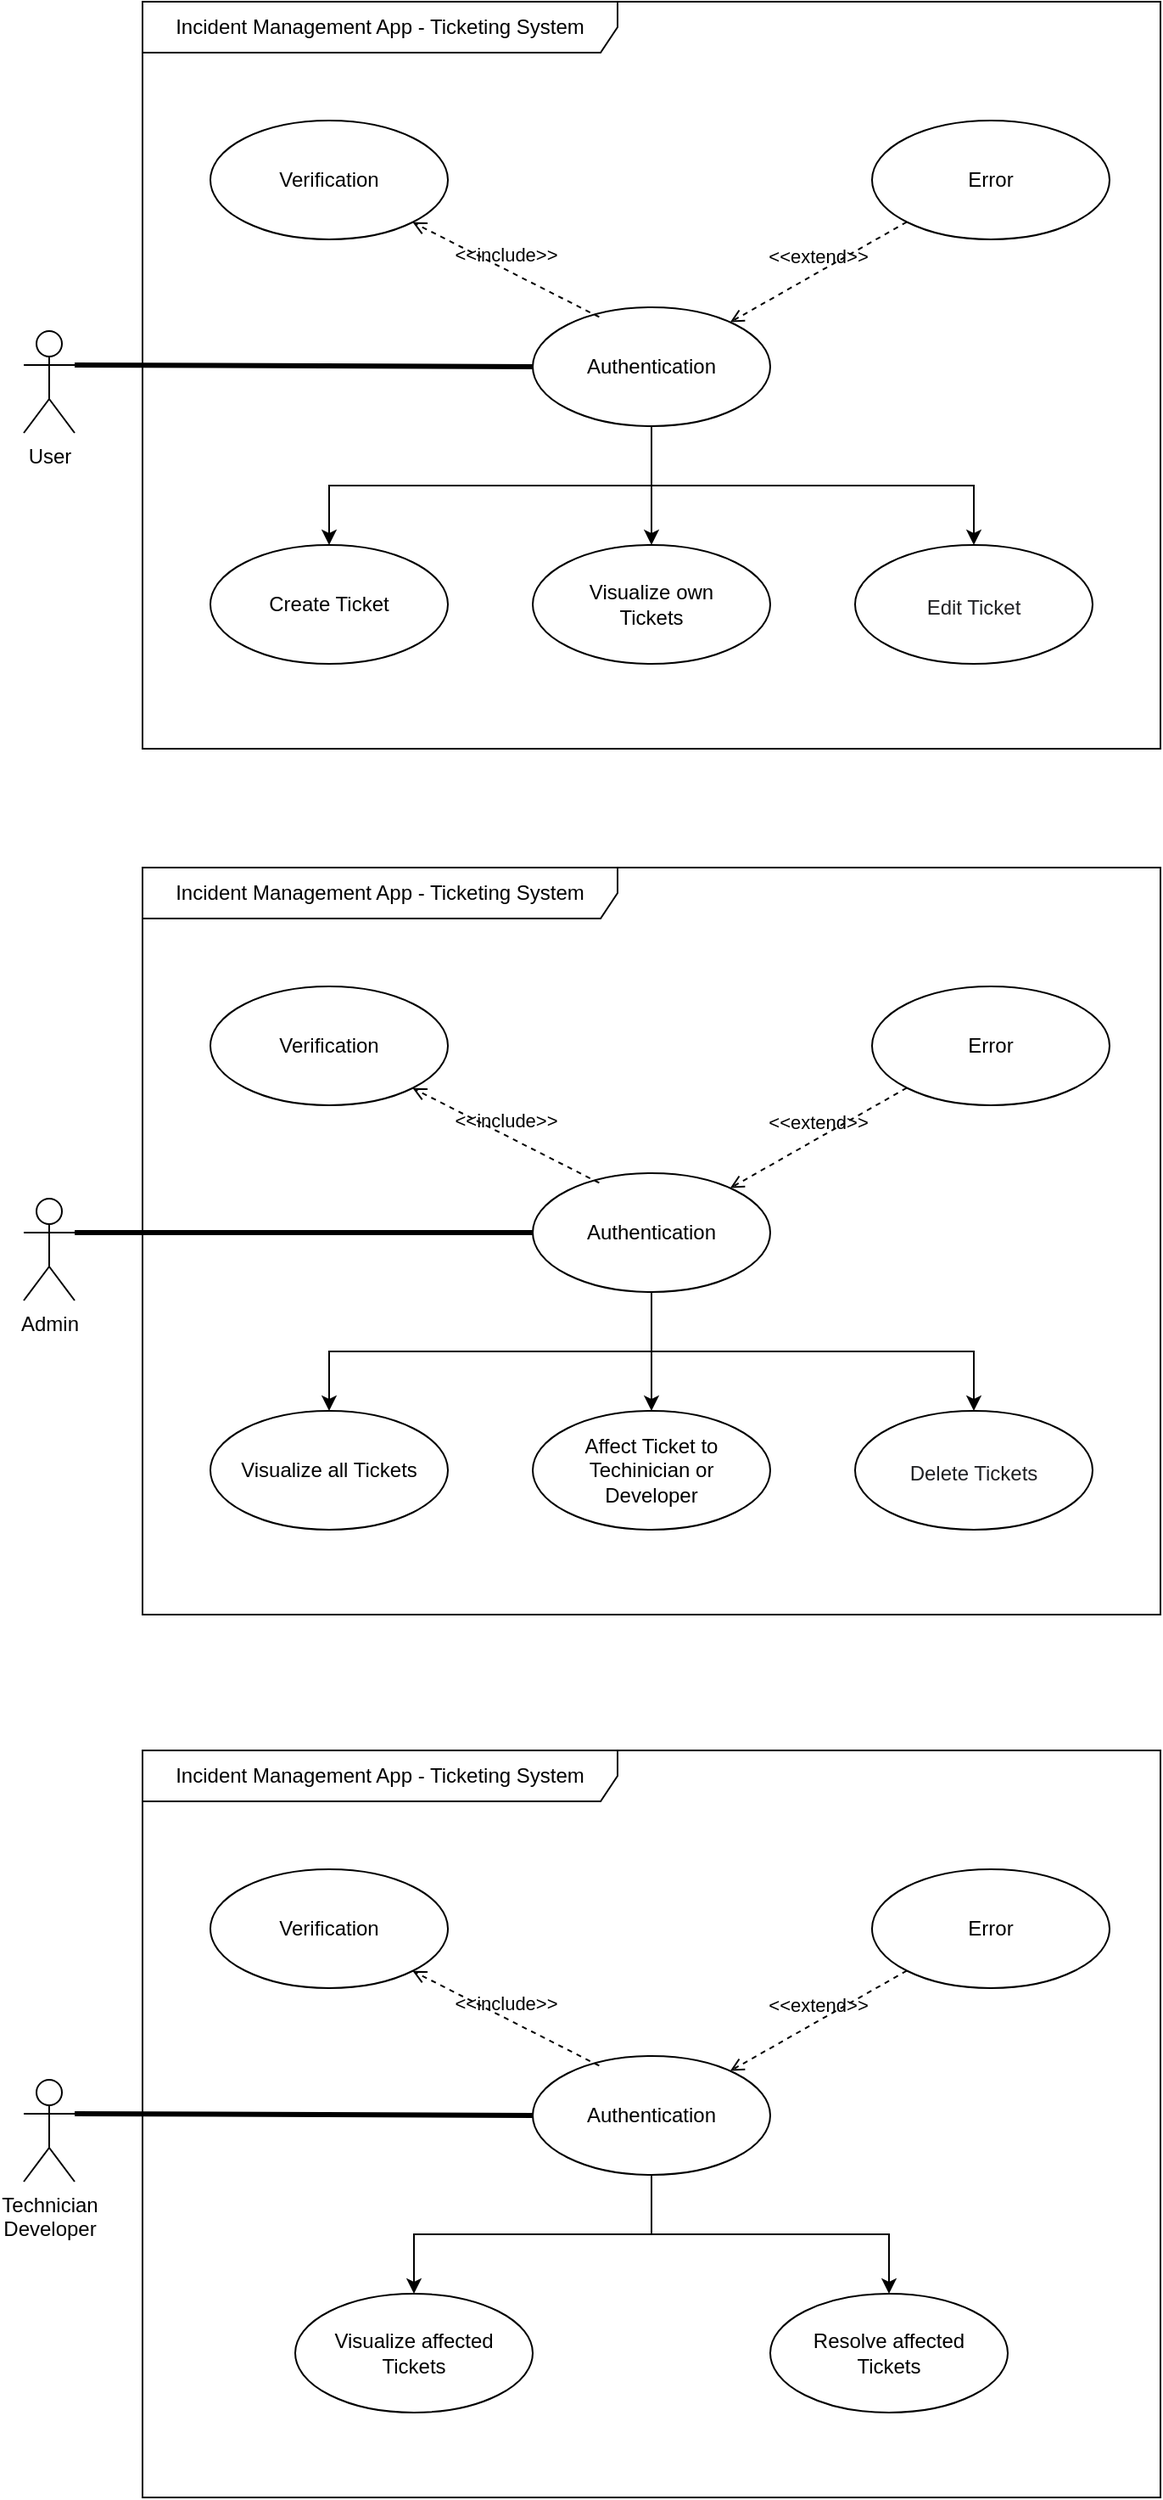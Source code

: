 <mxfile>
    <diagram id="JwIHQKfCfVIES1kNVGfX" name="Use Case">
        <mxGraphModel dx="1428" dy="1150" grid="1" gridSize="10" guides="1" tooltips="1" connect="1" arrows="1" fold="1" page="1" pageScale="1" pageWidth="827" pageHeight="1169" background="#FFFFFF" math="0" shadow="0">
            <root>
                <mxCell id="0"/>
                <mxCell id="1" parent="0"/>
                <mxCell id="3" value="User" style="shape=umlActor;verticalLabelPosition=bottom;verticalAlign=top;html=1;" parent="1" vertex="1">
                    <mxGeometry x="50" y="244" width="30" height="60" as="geometry"/>
                </mxCell>
                <mxCell id="4" value="Incident Management App - Ticketing System" style="shape=umlFrame;whiteSpace=wrap;html=1;width=280;height=30;" parent="1" vertex="1">
                    <mxGeometry x="120" y="50" width="600" height="440" as="geometry"/>
                </mxCell>
                <mxCell id="49" style="edgeStyle=orthogonalEdgeStyle;rounded=0;orthogonalLoop=1;jettySize=auto;html=1;" parent="1" source="5" target="14" edge="1">
                    <mxGeometry relative="1" as="geometry"/>
                </mxCell>
                <mxCell id="50" style="edgeStyle=orthogonalEdgeStyle;rounded=0;orthogonalLoop=1;jettySize=auto;html=1;entryX=0.5;entryY=0;entryDx=0;entryDy=0;exitX=0.5;exitY=1;exitDx=0;exitDy=0;" parent="1" source="5" target="13" edge="1">
                    <mxGeometry relative="1" as="geometry"/>
                </mxCell>
                <mxCell id="51" style="edgeStyle=orthogonalEdgeStyle;rounded=0;orthogonalLoop=1;jettySize=auto;html=1;exitX=0.5;exitY=1;exitDx=0;exitDy=0;" parent="1" source="5" target="16" edge="1">
                    <mxGeometry relative="1" as="geometry"/>
                </mxCell>
                <mxCell id="5" value="Authentication" style="ellipse;whiteSpace=wrap;html=1;" parent="1" vertex="1">
                    <mxGeometry x="350" y="230" width="140" height="70" as="geometry"/>
                </mxCell>
                <mxCell id="6" value="Verification" style="ellipse;whiteSpace=wrap;html=1;" parent="1" vertex="1">
                    <mxGeometry x="160" y="120" width="140" height="70" as="geometry"/>
                </mxCell>
                <mxCell id="7" value="Error" style="ellipse;whiteSpace=wrap;html=1;" parent="1" vertex="1">
                    <mxGeometry x="550" y="120" width="140" height="70" as="geometry"/>
                </mxCell>
                <mxCell id="8" value="&amp;lt;&amp;lt;include&amp;gt;&amp;gt;" style="html=1;verticalAlign=bottom;labelBackgroundColor=none;endArrow=open;endFill=0;dashed=1;exitX=0.28;exitY=0.082;exitDx=0;exitDy=0;exitPerimeter=0;" parent="1" source="5" target="6" edge="1">
                    <mxGeometry width="160" relative="1" as="geometry">
                        <mxPoint x="380" y="260" as="sourcePoint"/>
                        <mxPoint x="500" y="380" as="targetPoint"/>
                    </mxGeometry>
                </mxCell>
                <mxCell id="9" value="&amp;lt;&amp;lt;extend&amp;gt;&amp;gt;" style="html=1;verticalAlign=bottom;labelBackgroundColor=none;endArrow=open;endFill=0;dashed=1;exitX=0;exitY=1;exitDx=0;exitDy=0;" parent="1" source="7" target="5" edge="1">
                    <mxGeometry width="160" relative="1" as="geometry">
                        <mxPoint x="360" y="140" as="sourcePoint"/>
                        <mxPoint x="580" y="210" as="targetPoint"/>
                    </mxGeometry>
                </mxCell>
                <mxCell id="13" value="Create Ticket" style="ellipse;whiteSpace=wrap;html=1;" parent="1" vertex="1">
                    <mxGeometry x="160" y="370" width="140" height="70" as="geometry"/>
                </mxCell>
                <mxCell id="14" value="Visualize own&lt;br&gt;Tickets" style="ellipse;whiteSpace=wrap;html=1;" parent="1" vertex="1">
                    <mxGeometry x="350" y="370" width="140" height="70" as="geometry"/>
                </mxCell>
                <mxCell id="16" value="&lt;div style=&quot;text-align: left&quot;&gt;&lt;font color=&quot;#202124&quot; face=&quot;arial, sans-serif&quot;&gt;&lt;span style=&quot;font-size: 12px ; background-color: rgb(255 , 255 , 255)&quot;&gt;Edit Ticket&lt;/span&gt;&lt;/font&gt;&lt;/div&gt;" style="ellipse;whiteSpace=wrap;html=1;fontSize=16;" parent="1" vertex="1">
                    <mxGeometry x="540" y="370" width="140" height="70" as="geometry"/>
                </mxCell>
                <mxCell id="40" value="" style="endArrow=none;startArrow=none;endFill=0;startFill=0;endSize=8;html=1;verticalAlign=bottom;labelBackgroundColor=none;strokeWidth=3;exitX=0;exitY=0.5;exitDx=0;exitDy=0;entryX=1;entryY=0.333;entryDx=0;entryDy=0;entryPerimeter=0;" parent="1" source="5" target="3" edge="1">
                    <mxGeometry width="160" relative="1" as="geometry">
                        <mxPoint x="580.0" y="155" as="sourcePoint"/>
                        <mxPoint x="80" y="220" as="targetPoint"/>
                    </mxGeometry>
                </mxCell>
                <mxCell id="52" value="Admin" style="shape=umlActor;verticalLabelPosition=bottom;verticalAlign=top;html=1;" parent="1" vertex="1">
                    <mxGeometry x="50" y="755" width="30" height="60" as="geometry"/>
                </mxCell>
                <mxCell id="53" value="Incident Management App - Ticketing System" style="shape=umlFrame;whiteSpace=wrap;html=1;width=280;height=30;" parent="1" vertex="1">
                    <mxGeometry x="120" y="560" width="600" height="440" as="geometry"/>
                </mxCell>
                <mxCell id="54" style="edgeStyle=orthogonalEdgeStyle;rounded=0;orthogonalLoop=1;jettySize=auto;html=1;" parent="1" source="57" target="63" edge="1">
                    <mxGeometry relative="1" as="geometry"/>
                </mxCell>
                <mxCell id="55" style="edgeStyle=orthogonalEdgeStyle;rounded=0;orthogonalLoop=1;jettySize=auto;html=1;entryX=0.5;entryY=0;entryDx=0;entryDy=0;exitX=0.5;exitY=1;exitDx=0;exitDy=0;" parent="1" source="57" target="62" edge="1">
                    <mxGeometry relative="1" as="geometry"/>
                </mxCell>
                <mxCell id="56" style="edgeStyle=orthogonalEdgeStyle;rounded=0;orthogonalLoop=1;jettySize=auto;html=1;exitX=0.5;exitY=1;exitDx=0;exitDy=0;" parent="1" source="57" target="64" edge="1">
                    <mxGeometry relative="1" as="geometry"/>
                </mxCell>
                <mxCell id="57" value="Authentication" style="ellipse;whiteSpace=wrap;html=1;" parent="1" vertex="1">
                    <mxGeometry x="350" y="740" width="140" height="70" as="geometry"/>
                </mxCell>
                <mxCell id="58" value="Verification" style="ellipse;whiteSpace=wrap;html=1;" parent="1" vertex="1">
                    <mxGeometry x="160" y="630" width="140" height="70" as="geometry"/>
                </mxCell>
                <mxCell id="59" value="Error" style="ellipse;whiteSpace=wrap;html=1;" parent="1" vertex="1">
                    <mxGeometry x="550" y="630" width="140" height="70" as="geometry"/>
                </mxCell>
                <mxCell id="60" value="&amp;lt;&amp;lt;include&amp;gt;&amp;gt;" style="html=1;verticalAlign=bottom;labelBackgroundColor=none;endArrow=open;endFill=0;dashed=1;exitX=0.28;exitY=0.082;exitDx=0;exitDy=0;exitPerimeter=0;" parent="1" source="57" target="58" edge="1">
                    <mxGeometry width="160" relative="1" as="geometry">
                        <mxPoint x="380" y="770" as="sourcePoint"/>
                        <mxPoint x="500" y="890" as="targetPoint"/>
                    </mxGeometry>
                </mxCell>
                <mxCell id="61" value="&amp;lt;&amp;lt;extend&amp;gt;&amp;gt;" style="html=1;verticalAlign=bottom;labelBackgroundColor=none;endArrow=open;endFill=0;dashed=1;exitX=0;exitY=1;exitDx=0;exitDy=0;" parent="1" source="59" target="57" edge="1">
                    <mxGeometry width="160" relative="1" as="geometry">
                        <mxPoint x="360" y="650" as="sourcePoint"/>
                        <mxPoint x="580" y="720" as="targetPoint"/>
                    </mxGeometry>
                </mxCell>
                <mxCell id="62" value="Visualize all Tickets" style="ellipse;whiteSpace=wrap;html=1;" parent="1" vertex="1">
                    <mxGeometry x="160" y="880" width="140" height="70" as="geometry"/>
                </mxCell>
                <mxCell id="63" value="Affect Ticket to Techinician or&lt;br&gt;Developer" style="ellipse;whiteSpace=wrap;html=1;" parent="1" vertex="1">
                    <mxGeometry x="350" y="880" width="140" height="70" as="geometry"/>
                </mxCell>
                <mxCell id="64" value="&lt;div style=&quot;text-align: left&quot;&gt;&lt;font color=&quot;#202124&quot; face=&quot;arial, sans-serif&quot;&gt;&lt;span style=&quot;font-size: 12px ; background-color: rgb(255 , 255 , 255)&quot;&gt;Delete Tickets&lt;/span&gt;&lt;/font&gt;&lt;/div&gt;" style="ellipse;whiteSpace=wrap;html=1;fontSize=16;" parent="1" vertex="1">
                    <mxGeometry x="540" y="880" width="140" height="70" as="geometry"/>
                </mxCell>
                <mxCell id="65" value="" style="endArrow=none;startArrow=none;endFill=0;startFill=0;endSize=8;html=1;verticalAlign=bottom;labelBackgroundColor=none;strokeWidth=3;exitX=0;exitY=0.5;exitDx=0;exitDy=0;entryX=1;entryY=0.333;entryDx=0;entryDy=0;entryPerimeter=0;" parent="1" source="57" target="52" edge="1">
                    <mxGeometry width="160" relative="1" as="geometry">
                        <mxPoint x="580.0" y="665" as="sourcePoint"/>
                        <mxPoint x="80" y="730" as="targetPoint"/>
                    </mxGeometry>
                </mxCell>
                <mxCell id="80" value="Technician&lt;br&gt;Developer" style="shape=umlActor;verticalLabelPosition=bottom;verticalAlign=top;html=1;" parent="1" vertex="1">
                    <mxGeometry x="50" y="1274" width="30" height="60" as="geometry"/>
                </mxCell>
                <mxCell id="81" value="Incident Management App - Ticketing System" style="shape=umlFrame;whiteSpace=wrap;html=1;width=280;height=30;" parent="1" vertex="1">
                    <mxGeometry x="120" y="1080" width="600" height="440" as="geometry"/>
                </mxCell>
                <mxCell id="82" style="edgeStyle=orthogonalEdgeStyle;rounded=0;orthogonalLoop=1;jettySize=auto;html=1;" parent="1" source="85" target="91" edge="1">
                    <mxGeometry relative="1" as="geometry"/>
                </mxCell>
                <mxCell id="83" style="edgeStyle=orthogonalEdgeStyle;rounded=0;orthogonalLoop=1;jettySize=auto;html=1;entryX=0.5;entryY=0;entryDx=0;entryDy=0;exitX=0.5;exitY=1;exitDx=0;exitDy=0;" parent="1" source="85" target="90" edge="1">
                    <mxGeometry relative="1" as="geometry"/>
                </mxCell>
                <mxCell id="85" value="Authentication" style="ellipse;whiteSpace=wrap;html=1;" parent="1" vertex="1">
                    <mxGeometry x="350" y="1260" width="140" height="70" as="geometry"/>
                </mxCell>
                <mxCell id="86" value="Verification" style="ellipse;whiteSpace=wrap;html=1;" parent="1" vertex="1">
                    <mxGeometry x="160" y="1150" width="140" height="70" as="geometry"/>
                </mxCell>
                <mxCell id="87" value="Error" style="ellipse;whiteSpace=wrap;html=1;" parent="1" vertex="1">
                    <mxGeometry x="550" y="1150" width="140" height="70" as="geometry"/>
                </mxCell>
                <mxCell id="88" value="&amp;lt;&amp;lt;include&amp;gt;&amp;gt;" style="html=1;verticalAlign=bottom;labelBackgroundColor=none;endArrow=open;endFill=0;dashed=1;exitX=0.28;exitY=0.082;exitDx=0;exitDy=0;exitPerimeter=0;" parent="1" source="85" target="86" edge="1">
                    <mxGeometry width="160" relative="1" as="geometry">
                        <mxPoint x="380" y="1290" as="sourcePoint"/>
                        <mxPoint x="500" y="1410" as="targetPoint"/>
                    </mxGeometry>
                </mxCell>
                <mxCell id="89" value="&amp;lt;&amp;lt;extend&amp;gt;&amp;gt;" style="html=1;verticalAlign=bottom;labelBackgroundColor=none;endArrow=open;endFill=0;dashed=1;exitX=0;exitY=1;exitDx=0;exitDy=0;" parent="1" source="87" target="85" edge="1">
                    <mxGeometry width="160" relative="1" as="geometry">
                        <mxPoint x="360" y="1170" as="sourcePoint"/>
                        <mxPoint x="580" y="1240" as="targetPoint"/>
                    </mxGeometry>
                </mxCell>
                <mxCell id="90" value="Visualize affected&lt;br&gt;Tickets" style="ellipse;whiteSpace=wrap;html=1;" parent="1" vertex="1">
                    <mxGeometry x="210" y="1400" width="140" height="70" as="geometry"/>
                </mxCell>
                <mxCell id="91" value="Resolve affected&lt;br&gt;Tickets" style="ellipse;whiteSpace=wrap;html=1;" parent="1" vertex="1">
                    <mxGeometry x="490" y="1400" width="140" height="70" as="geometry"/>
                </mxCell>
                <mxCell id="93" value="" style="endArrow=none;startArrow=none;endFill=0;startFill=0;endSize=8;html=1;verticalAlign=bottom;labelBackgroundColor=none;strokeWidth=3;exitX=0;exitY=0.5;exitDx=0;exitDy=0;entryX=1;entryY=0.333;entryDx=0;entryDy=0;entryPerimeter=0;" parent="1" source="85" target="80" edge="1">
                    <mxGeometry width="160" relative="1" as="geometry">
                        <mxPoint x="580.0" y="1185" as="sourcePoint"/>
                        <mxPoint x="80" y="1250" as="targetPoint"/>
                    </mxGeometry>
                </mxCell>
            </root>
        </mxGraphModel>
    </diagram>
    <diagram id="xCozKpzmZokLT37pw103" name="Class">
        <mxGraphModel dx="2040" dy="1643" grid="1" gridSize="10" guides="1" tooltips="1" connect="1" arrows="1" fold="1" page="1" pageScale="1" pageWidth="827" pageHeight="1169" math="0" shadow="0">
            <root>
                <mxCell id="gmE7A7GG5ShPQxuJ-1r--0"/>
                <mxCell id="gmE7A7GG5ShPQxuJ-1r--1" parent="gmE7A7GG5ShPQxuJ-1r--0"/>
                <mxCell id="jX_D7GrvgOF2nFyRu2KZ-20" style="edgeStyle=orthogonalEdgeStyle;rounded=0;orthogonalLoop=1;jettySize=auto;html=1;entryX=0.5;entryY=0;entryDx=0;entryDy=0;endArrow=none;endFill=0;" parent="gmE7A7GG5ShPQxuJ-1r--1" source="zlfHtoz1MQETwDLEhaN9-0" target="jX_D7GrvgOF2nFyRu2KZ-2" edge="1">
                    <mxGeometry relative="1" as="geometry"/>
                </mxCell>
                <mxCell id="zlfHtoz1MQETwDLEhaN9-0" value="Employee" style="swimlane;fontStyle=1;align=center;verticalAlign=top;childLayout=stackLayout;horizontal=1;startSize=26;horizontalStack=0;resizeParent=1;resizeParentMax=0;resizeLast=0;collapsible=1;marginBottom=0;" parent="gmE7A7GG5ShPQxuJ-1r--1" vertex="1">
                    <mxGeometry x="232.5" y="350" width="160" height="80" as="geometry">
                        <mxRectangle x="280" y="1000" width="90" height="26" as="alternateBounds"/>
                    </mxGeometry>
                </mxCell>
                <mxCell id="jX_D7GrvgOF2nFyRu2KZ-26" value="+ signUp()" style="text;strokeColor=none;fillColor=none;align=left;verticalAlign=top;spacingLeft=4;spacingRight=4;overflow=hidden;rotatable=0;points=[[0,0.5],[1,0.5]];portConstraint=eastwest;" parent="zlfHtoz1MQETwDLEhaN9-0" vertex="1">
                    <mxGeometry y="26" width="160" height="54" as="geometry"/>
                </mxCell>
                <mxCell id="zlfHtoz1MQETwDLEhaN9-5" value="User" style="swimlane;fontStyle=3;align=center;verticalAlign=top;childLayout=stackLayout;horizontal=1;startSize=26;horizontalStack=0;resizeParent=1;resizeParentMax=0;resizeLast=0;collapsible=1;marginBottom=0;" parent="gmE7A7GG5ShPQxuJ-1r--1" vertex="1">
                    <mxGeometry x="314" y="40" width="200" height="180" as="geometry"/>
                </mxCell>
                <mxCell id="zlfHtoz1MQETwDLEhaN9-6" value="+ user_id: int" style="label;fontStyle=0;strokeColor=none;fillColor=none;align=left;verticalAlign=top;overflow=hidden;spacingLeft=28;spacingRight=4;rotatable=0;points=[[0,0.5],[1,0.5]];portConstraint=eastwest;imageWidth=16;imageHeight=16;image=img/clipart/Gear_128x128.png" parent="zlfHtoz1MQETwDLEhaN9-5" vertex="1">
                    <mxGeometry y="26" width="200" height="26" as="geometry"/>
                </mxCell>
                <mxCell id="zlfHtoz1MQETwDLEhaN9-7" value="+ firstname: string&#10;+ lastname: string&#10;+ role: string&#10;- email: string&#10;- password: string" style="text;strokeColor=none;fillColor=none;align=left;verticalAlign=top;spacingLeft=4;spacingRight=4;overflow=hidden;rotatable=0;points=[[0,0.5],[1,0.5]];portConstraint=eastwest;" parent="zlfHtoz1MQETwDLEhaN9-5" vertex="1">
                    <mxGeometry y="52" width="200" height="78" as="geometry"/>
                </mxCell>
                <mxCell id="zlfHtoz1MQETwDLEhaN9-8" value="" style="line;strokeWidth=1;fillColor=none;align=left;verticalAlign=middle;spacingTop=-1;spacingLeft=3;spacingRight=3;rotatable=0;labelPosition=right;points=[];portConstraint=eastwest;" parent="zlfHtoz1MQETwDLEhaN9-5" vertex="1">
                    <mxGeometry y="130" width="200" height="8" as="geometry"/>
                </mxCell>
                <mxCell id="zlfHtoz1MQETwDLEhaN9-9" value="+ signIn()&#10;+ signOut()" style="text;strokeColor=none;fillColor=none;align=left;verticalAlign=top;spacingLeft=4;spacingRight=4;overflow=hidden;rotatable=0;points=[[0,0.5],[1,0.5]];portConstraint=eastwest;" parent="zlfHtoz1MQETwDLEhaN9-5" vertex="1">
                    <mxGeometry y="138" width="200" height="42" as="geometry"/>
                </mxCell>
                <mxCell id="zlfHtoz1MQETwDLEhaN9-10" value="Ticket" style="swimlane;fontStyle=1;align=center;verticalAlign=top;childLayout=stackLayout;horizontal=1;startSize=26;horizontalStack=0;resizeParent=1;resizeParentMax=0;resizeLast=0;collapsible=1;marginBottom=0;" parent="gmE7A7GG5ShPQxuJ-1r--1" vertex="1">
                    <mxGeometry x="314" y="670" width="200" height="260" as="geometry"/>
                </mxCell>
                <mxCell id="zlfHtoz1MQETwDLEhaN9-11" value="- ticket_id: int" style="label;fontStyle=0;strokeColor=none;fillColor=none;align=left;verticalAlign=top;overflow=hidden;spacingLeft=28;spacingRight=4;rotatable=0;points=[[0,0.5],[1,0.5]];portConstraint=eastwest;imageWidth=16;imageHeight=16;image=img/clipart/Gear_128x128.png" parent="zlfHtoz1MQETwDLEhaN9-10" vertex="1">
                    <mxGeometry y="26" width="200" height="26" as="geometry"/>
                </mxCell>
                <mxCell id="zlfHtoz1MQETwDLEhaN9-12" value="+ category: string&#10;+ priority: string&#10;+ title: string&#10;+ content: string&#10;+ status: string&#10;+ date_created: datetime&#10;+ date_updated: datetime" style="text;strokeColor=none;fillColor=none;align=left;verticalAlign=top;spacingLeft=4;spacingRight=4;overflow=hidden;rotatable=0;points=[[0,0.5],[1,0.5]];portConstraint=eastwest;" parent="zlfHtoz1MQETwDLEhaN9-10" vertex="1">
                    <mxGeometry y="52" width="200" height="108" as="geometry"/>
                </mxCell>
                <mxCell id="zlfHtoz1MQETwDLEhaN9-13" value="" style="line;strokeWidth=1;fillColor=none;align=left;verticalAlign=middle;spacingTop=-1;spacingLeft=3;spacingRight=3;rotatable=0;labelPosition=right;points=[];portConstraint=eastwest;" parent="zlfHtoz1MQETwDLEhaN9-10" vertex="1">
                    <mxGeometry y="160" width="200" height="8" as="geometry"/>
                </mxCell>
                <mxCell id="zlfHtoz1MQETwDLEhaN9-14" value="+ createTicket()&#10;+ readTicket()&#10;+ updateTicket()&#10;+ deleteTicket()&#10;+ assignTicket()" style="text;strokeColor=none;fillColor=none;align=left;verticalAlign=top;spacingLeft=4;spacingRight=4;overflow=hidden;rotatable=0;points=[[0,0.5],[1,0.5]];portConstraint=eastwest;" parent="zlfHtoz1MQETwDLEhaN9-10" vertex="1">
                    <mxGeometry y="168" width="200" height="92" as="geometry"/>
                </mxCell>
                <mxCell id="zlfHtoz1MQETwDLEhaN9-24" value="" style="endArrow=block;endFill=0;endSize=16;html=1;exitX=0.5;exitY=0;exitDx=0;exitDy=0;" parent="gmE7A7GG5ShPQxuJ-1r--1" source="zlfHtoz1MQETwDLEhaN9-0" edge="1">
                    <mxGeometry width="160" relative="1" as="geometry">
                        <mxPoint x="284" y="348" as="sourcePoint"/>
                        <mxPoint x="394" y="220" as="targetPoint"/>
                        <Array as="points">
                            <mxPoint x="313" y="290"/>
                            <mxPoint x="394" y="290"/>
                        </Array>
                    </mxGeometry>
                </mxCell>
                <mxCell id="jX_D7GrvgOF2nFyRu2KZ-19" style="edgeStyle=orthogonalEdgeStyle;rounded=0;orthogonalLoop=1;jettySize=auto;html=1;entryX=0.5;entryY=0;entryDx=0;entryDy=0;endArrow=none;endFill=0;" parent="gmE7A7GG5ShPQxuJ-1r--1" source="zlfHtoz1MQETwDLEhaN9-27" target="jX_D7GrvgOF2nFyRu2KZ-3" edge="1">
                    <mxGeometry relative="1" as="geometry"/>
                </mxCell>
                <mxCell id="zlfHtoz1MQETwDLEhaN9-27" value="Admin" style="swimlane;fontStyle=1;align=center;verticalAlign=top;childLayout=stackLayout;horizontal=1;startSize=26;horizontalStack=0;resizeParent=1;resizeParentMax=0;resizeLast=0;collapsible=1;marginBottom=0;" parent="gmE7A7GG5ShPQxuJ-1r--1" vertex="1">
                    <mxGeometry x="34" y="350" width="160" height="80" as="geometry"/>
                </mxCell>
                <mxCell id="jX_D7GrvgOF2nFyRu2KZ-25" value="" style="text;fillColor=none;align=left;verticalAlign=top;spacingLeft=4;spacingRight=4;overflow=hidden;rotatable=0;points=[[0,0.5],[1,0.5]];portConstraint=eastwest;strokeColor=#000000;" parent="zlfHtoz1MQETwDLEhaN9-27" vertex="1">
                    <mxGeometry y="26" width="160" height="54" as="geometry"/>
                </mxCell>
                <mxCell id="zlfHtoz1MQETwDLEhaN9-29" value="" style="endArrow=block;endFill=0;endSize=16;html=1;exitX=0.5;exitY=0;exitDx=0;exitDy=0;entryX=0.199;entryY=0.999;entryDx=0;entryDy=0;entryPerimeter=0;" parent="gmE7A7GG5ShPQxuJ-1r--1" source="zlfHtoz1MQETwDLEhaN9-27" target="zlfHtoz1MQETwDLEhaN9-9" edge="1">
                    <mxGeometry width="160" relative="1" as="geometry">
                        <mxPoint x="297.5" y="260" as="sourcePoint"/>
                        <mxPoint x="356" y="240" as="targetPoint"/>
                        <Array as="points">
                            <mxPoint x="114" y="270"/>
                            <mxPoint x="354" y="270"/>
                        </Array>
                    </mxGeometry>
                </mxCell>
                <mxCell id="jX_D7GrvgOF2nFyRu2KZ-22" style="edgeStyle=orthogonalEdgeStyle;rounded=0;orthogonalLoop=1;jettySize=auto;html=1;endArrow=none;endFill=0;exitX=0.5;exitY=1;exitDx=0;exitDy=0;" parent="gmE7A7GG5ShPQxuJ-1r--1" source="5L1C5SMNmx9autlvbdjx-0" edge="1">
                    <mxGeometry relative="1" as="geometry">
                        <mxPoint x="614" y="490" as="targetPoint"/>
                        <mxPoint x="504" y="460" as="sourcePoint"/>
                    </mxGeometry>
                </mxCell>
                <mxCell id="5L1C5SMNmx9autlvbdjx-0" value="Developer" style="swimlane;fontStyle=1;align=center;verticalAlign=top;childLayout=stackLayout;horizontal=1;startSize=26;horizontalStack=0;resizeParent=1;resizeParentMax=0;resizeLast=0;collapsible=1;marginBottom=0;" parent="gmE7A7GG5ShPQxuJ-1r--1" vertex="1">
                    <mxGeometry x="434" y="350" width="160" height="80" as="geometry">
                        <mxRectangle x="280" y="1000" width="90" height="26" as="alternateBounds"/>
                    </mxGeometry>
                </mxCell>
                <mxCell id="jX_D7GrvgOF2nFyRu2KZ-28" value="+ signUp()" style="text;strokeColor=none;fillColor=none;align=left;verticalAlign=top;spacingLeft=4;spacingRight=4;overflow=hidden;rotatable=0;points=[[0,0.5],[1,0.5]];portConstraint=eastwest;" parent="5L1C5SMNmx9autlvbdjx-0" vertex="1">
                    <mxGeometry y="26" width="160" height="54" as="geometry"/>
                </mxCell>
                <mxCell id="jX_D7GrvgOF2nFyRu2KZ-0" value="" style="endArrow=block;endFill=0;endSize=16;html=1;exitX=0.5;exitY=0;exitDx=0;exitDy=0;entryX=0.6;entryY=0.998;entryDx=0;entryDy=0;entryPerimeter=0;" parent="gmE7A7GG5ShPQxuJ-1r--1" source="5L1C5SMNmx9autlvbdjx-0" target="zlfHtoz1MQETwDLEhaN9-9" edge="1">
                    <mxGeometry width="160" relative="1" as="geometry">
                        <mxPoint x="484" y="391" as="sourcePoint"/>
                        <mxPoint x="432" y="230" as="targetPoint"/>
                        <Array as="points">
                            <mxPoint x="514" y="290"/>
                            <mxPoint x="434" y="290"/>
                        </Array>
                    </mxGeometry>
                </mxCell>
                <mxCell id="jX_D7GrvgOF2nFyRu2KZ-17" style="edgeStyle=orthogonalEdgeStyle;rounded=0;orthogonalLoop=1;jettySize=auto;html=1;entryX=0.5;entryY=0;entryDx=0;entryDy=0;endArrow=none;endFill=0;startArrow=diamond;startFill=1;startSize=16;" parent="gmE7A7GG5ShPQxuJ-1r--1" source="jX_D7GrvgOF2nFyRu2KZ-2" target="zlfHtoz1MQETwDLEhaN9-10" edge="1">
                    <mxGeometry relative="1" as="geometry">
                        <Array as="points">
                            <mxPoint x="312" y="620"/>
                            <mxPoint x="414" y="620"/>
                        </Array>
                    </mxGeometry>
                </mxCell>
                <mxCell id="jX_D7GrvgOF2nFyRu2KZ-2" value="&lt;p style=&quot;margin: 0px ; margin-top: 4px ; text-align: center&quot;&gt;&lt;i&gt;&amp;lt;&amp;lt;Interface&amp;gt;&amp;gt;&lt;/i&gt;&lt;br&gt;&lt;b&gt;Ticket Creator&lt;/b&gt;&lt;/p&gt;&lt;hr size=&quot;1&quot;&gt;&lt;p style=&quot;margin: 0px ; margin-left: 4px&quot;&gt;+ createTicket()&lt;br&gt;+ modifyTicket()&lt;/p&gt;" style="verticalAlign=top;align=left;overflow=fill;fontSize=12;fontFamily=Helvetica;html=1;strokeColor=#000000;" parent="gmE7A7GG5ShPQxuJ-1r--1" vertex="1">
                    <mxGeometry x="232.5" y="490" width="160" height="80" as="geometry"/>
                </mxCell>
                <mxCell id="jX_D7GrvgOF2nFyRu2KZ-16" style="edgeStyle=orthogonalEdgeStyle;rounded=0;orthogonalLoop=1;jettySize=auto;html=1;entryX=0.5;entryY=0;entryDx=0;entryDy=0;exitX=0.5;exitY=1;exitDx=0;exitDy=0;endArrow=none;endFill=0;startArrow=diamond;startFill=1;targetPerimeterSpacing=0;sourcePerimeterSpacing=0;strokeWidth=1;startSize=16;" parent="gmE7A7GG5ShPQxuJ-1r--1" source="jX_D7GrvgOF2nFyRu2KZ-3" target="zlfHtoz1MQETwDLEhaN9-10" edge="1">
                    <mxGeometry relative="1" as="geometry">
                        <Array as="points">
                            <mxPoint x="114" y="620"/>
                            <mxPoint x="414" y="620"/>
                        </Array>
                    </mxGeometry>
                </mxCell>
                <mxCell id="jX_D7GrvgOF2nFyRu2KZ-3" value="&lt;p style=&quot;margin: 0px ; margin-top: 4px ; text-align: center&quot;&gt;&lt;i&gt;&amp;lt;&amp;lt;Interface&amp;gt;&amp;gt;&lt;/i&gt;&lt;br&gt;&lt;b&gt;Ticket Manager&lt;/b&gt;&lt;/p&gt;&lt;hr size=&quot;1&quot;&gt;&lt;p style=&quot;margin: 0px ; margin-left: 4px&quot;&gt;+ assignTicket()&lt;br&gt;+ deleteTicket()&lt;br&gt;&lt;/p&gt;" style="verticalAlign=top;align=left;overflow=fill;fontSize=12;fontFamily=Helvetica;html=1;strokeColor=#000000;" parent="gmE7A7GG5ShPQxuJ-1r--1" vertex="1">
                    <mxGeometry x="34" y="490" width="160" height="80" as="geometry"/>
                </mxCell>
                <mxCell id="jX_D7GrvgOF2nFyRu2KZ-18" style="edgeStyle=orthogonalEdgeStyle;rounded=0;orthogonalLoop=1;jettySize=auto;html=1;entryX=0.5;entryY=0;entryDx=0;entryDy=0;exitX=0.5;exitY=1;exitDx=0;exitDy=0;endArrow=none;endFill=0;startArrow=diamond;startFill=1;startSize=16;" parent="gmE7A7GG5ShPQxuJ-1r--1" source="jX_D7GrvgOF2nFyRu2KZ-4" target="zlfHtoz1MQETwDLEhaN9-10" edge="1">
                    <mxGeometry relative="1" as="geometry">
                        <Array as="points">
                            <mxPoint x="614" y="620"/>
                            <mxPoint x="414" y="620"/>
                        </Array>
                    </mxGeometry>
                </mxCell>
                <mxCell id="jX_D7GrvgOF2nFyRu2KZ-4" value="&lt;p style=&quot;margin: 0px ; margin-top: 4px ; text-align: center&quot;&gt;&lt;i&gt;&amp;lt;&amp;lt;Interface&amp;gt;&amp;gt;&lt;/i&gt;&lt;br&gt;&lt;b&gt;Ticket Handler&lt;/b&gt;&lt;/p&gt;&lt;hr size=&quot;1&quot;&gt;&lt;p style=&quot;margin: 0px ; margin-left: 4px&quot;&gt;+ updateTicket()&lt;br&gt;&lt;/p&gt;" style="verticalAlign=top;align=left;overflow=fill;fontSize=12;fontFamily=Helvetica;html=1;strokeColor=#000000;" parent="gmE7A7GG5ShPQxuJ-1r--1" vertex="1">
                    <mxGeometry x="534" y="490" width="160" height="70" as="geometry"/>
                </mxCell>
                <mxCell id="jX_D7GrvgOF2nFyRu2KZ-21" style="edgeStyle=orthogonalEdgeStyle;rounded=0;orthogonalLoop=1;jettySize=auto;html=1;entryX=0.5;entryY=0;entryDx=0;entryDy=0;endArrow=none;endFill=0;" parent="gmE7A7GG5ShPQxuJ-1r--1" source="jX_D7GrvgOF2nFyRu2KZ-5" target="jX_D7GrvgOF2nFyRu2KZ-4" edge="1">
                    <mxGeometry relative="1" as="geometry"/>
                </mxCell>
                <mxCell id="jX_D7GrvgOF2nFyRu2KZ-5" value="Technician" style="swimlane;fontStyle=1;align=center;verticalAlign=top;childLayout=stackLayout;horizontal=1;startSize=26;horizontalStack=0;resizeParent=1;resizeParentMax=0;resizeLast=0;collapsible=1;marginBottom=0;" parent="gmE7A7GG5ShPQxuJ-1r--1" vertex="1">
                    <mxGeometry x="634" y="350" width="160" height="80" as="geometry">
                        <mxRectangle x="280" y="1000" width="90" height="26" as="alternateBounds"/>
                    </mxGeometry>
                </mxCell>
                <mxCell id="jX_D7GrvgOF2nFyRu2KZ-29" value="+ signUp()" style="text;strokeColor=none;fillColor=none;align=left;verticalAlign=top;spacingLeft=4;spacingRight=4;overflow=hidden;rotatable=0;points=[[0,0.5],[1,0.5]];portConstraint=eastwest;" parent="jX_D7GrvgOF2nFyRu2KZ-5" vertex="1">
                    <mxGeometry y="26" width="160" height="54" as="geometry"/>
                </mxCell>
                <mxCell id="jX_D7GrvgOF2nFyRu2KZ-8" value="" style="endArrow=block;endFill=0;endSize=16;html=1;exitX=0.5;exitY=0;exitDx=0;exitDy=0;entryX=0.8;entryY=1.005;entryDx=0;entryDy=0;entryPerimeter=0;" parent="gmE7A7GG5ShPQxuJ-1r--1" source="jX_D7GrvgOF2nFyRu2KZ-5" target="zlfHtoz1MQETwDLEhaN9-9" edge="1">
                    <mxGeometry width="160" relative="1" as="geometry">
                        <mxPoint x="474" y="360" as="sourcePoint"/>
                        <mxPoint x="474" y="230" as="targetPoint"/>
                        <Array as="points">
                            <mxPoint x="714" y="270"/>
                            <mxPoint x="474" y="270"/>
                        </Array>
                    </mxGeometry>
                </mxCell>
                <mxCell id="VmsbY3ZRxfqGZlVSKEtP-0" value="Admin" style="swimlane;fontStyle=1;align=center;verticalAlign=top;childLayout=stackLayout;horizontal=1;startSize=26;horizontalStack=0;resizeParent=1;resizeParentMax=0;resizeLast=0;collapsible=1;marginBottom=0;" vertex="1" parent="gmE7A7GG5ShPQxuJ-1r--1">
                    <mxGeometry x="29" y="1055" width="160" height="134" as="geometry"/>
                </mxCell>
                <mxCell id="VmsbY3ZRxfqGZlVSKEtP-1" value="- admin_id: int" style="label;fontStyle=0;strokeColor=none;fillColor=none;align=left;verticalAlign=top;overflow=hidden;spacingLeft=28;spacingRight=4;rotatable=0;points=[[0,0.5],[1,0.5]];portConstraint=eastwest;imageWidth=16;imageHeight=16;image=img/clipart/Gear_128x128.png" vertex="1" parent="VmsbY3ZRxfqGZlVSKEtP-0">
                    <mxGeometry y="26" width="160" height="26" as="geometry"/>
                </mxCell>
                <mxCell id="VmsbY3ZRxfqGZlVSKEtP-2" value="- username: string&#10;- password: string&#10;- email: string" style="text;strokeColor=none;fillColor=none;align=left;verticalAlign=top;spacingLeft=4;spacingRight=4;overflow=hidden;rotatable=0;points=[[0,0.5],[1,0.5]];portConstraint=eastwest;" vertex="1" parent="VmsbY3ZRxfqGZlVSKEtP-0">
                    <mxGeometry y="52" width="160" height="48" as="geometry"/>
                </mxCell>
                <mxCell id="VmsbY3ZRxfqGZlVSKEtP-3" value="" style="line;strokeWidth=1;fillColor=none;align=left;verticalAlign=middle;spacingTop=-1;spacingLeft=3;spacingRight=3;rotatable=0;labelPosition=right;points=[];portConstraint=eastwest;" vertex="1" parent="VmsbY3ZRxfqGZlVSKEtP-0">
                    <mxGeometry y="100" width="160" height="8" as="geometry"/>
                </mxCell>
                <mxCell id="VmsbY3ZRxfqGZlVSKEtP-4" value="+ login()" style="text;strokeColor=none;fillColor=none;align=left;verticalAlign=top;spacingLeft=4;spacingRight=4;overflow=hidden;rotatable=0;points=[[0,0.5],[1,0.5]];portConstraint=eastwest;" vertex="1" parent="VmsbY3ZRxfqGZlVSKEtP-0">
                    <mxGeometry y="108" width="160" height="26" as="geometry"/>
                </mxCell>
                <mxCell id="VmsbY3ZRxfqGZlVSKEtP-5" value="User" style="swimlane;fontStyle=1;align=center;verticalAlign=top;childLayout=stackLayout;horizontal=1;startSize=26;horizontalStack=0;resizeParent=1;resizeParentMax=0;resizeLast=0;collapsible=1;marginBottom=0;" vertex="1" parent="gmE7A7GG5ShPQxuJ-1r--1">
                    <mxGeometry x="639" y="1042" width="160" height="134" as="geometry"/>
                </mxCell>
                <mxCell id="VmsbY3ZRxfqGZlVSKEtP-6" value="- user_id: int" style="label;fontStyle=0;strokeColor=none;fillColor=none;align=left;verticalAlign=top;overflow=hidden;spacingLeft=28;spacingRight=4;rotatable=0;points=[[0,0.5],[1,0.5]];portConstraint=eastwest;imageWidth=16;imageHeight=16;image=img/clipart/Gear_128x128.png" vertex="1" parent="VmsbY3ZRxfqGZlVSKEtP-5">
                    <mxGeometry y="26" width="160" height="26" as="geometry"/>
                </mxCell>
                <mxCell id="VmsbY3ZRxfqGZlVSKEtP-7" value="- username: string&#10;- password: string&#10;+ email: string" style="text;strokeColor=none;fillColor=none;align=left;verticalAlign=top;spacingLeft=4;spacingRight=4;overflow=hidden;rotatable=0;points=[[0,0.5],[1,0.5]];portConstraint=eastwest;" vertex="1" parent="VmsbY3ZRxfqGZlVSKEtP-5">
                    <mxGeometry y="52" width="160" height="48" as="geometry"/>
                </mxCell>
                <mxCell id="VmsbY3ZRxfqGZlVSKEtP-8" value="" style="line;strokeWidth=1;fillColor=none;align=left;verticalAlign=middle;spacingTop=-1;spacingLeft=3;spacingRight=3;rotatable=0;labelPosition=right;points=[];portConstraint=eastwest;" vertex="1" parent="VmsbY3ZRxfqGZlVSKEtP-5">
                    <mxGeometry y="100" width="160" height="8" as="geometry"/>
                </mxCell>
                <mxCell id="VmsbY3ZRxfqGZlVSKEtP-9" value="+ login()" style="text;strokeColor=none;fillColor=none;align=left;verticalAlign=top;spacingLeft=4;spacingRight=4;overflow=hidden;rotatable=0;points=[[0,0.5],[1,0.5]];portConstraint=eastwest;" vertex="1" parent="VmsbY3ZRxfqGZlVSKEtP-5">
                    <mxGeometry y="108" width="160" height="26" as="geometry"/>
                </mxCell>
                <mxCell id="VmsbY3ZRxfqGZlVSKEtP-10" value="Ticket" style="swimlane;fontStyle=1;align=center;verticalAlign=top;childLayout=stackLayout;horizontal=1;startSize=26;horizontalStack=0;resizeParent=1;resizeParentMax=0;resizeLast=0;collapsible=1;marginBottom=0;" vertex="1" parent="gmE7A7GG5ShPQxuJ-1r--1">
                    <mxGeometry x="332.5" y="1000" width="160" height="230" as="geometry"/>
                </mxCell>
                <mxCell id="VmsbY3ZRxfqGZlVSKEtP-11" value="- ticket_id: int" style="label;fontStyle=0;strokeColor=none;fillColor=none;align=left;verticalAlign=top;overflow=hidden;spacingLeft=28;spacingRight=4;rotatable=0;points=[[0,0.5],[1,0.5]];portConstraint=eastwest;imageWidth=16;imageHeight=16;image=img/clipart/Gear_128x128.png" vertex="1" parent="VmsbY3ZRxfqGZlVSKEtP-10">
                    <mxGeometry y="26" width="160" height="26" as="geometry"/>
                </mxCell>
                <mxCell id="VmsbY3ZRxfqGZlVSKEtP-12" value="+ category: string&#10;+ priority: string&#10;+ title: string&#10;+ content: string&#10;+ status: string" style="text;strokeColor=none;fillColor=none;align=left;verticalAlign=top;spacingLeft=4;spacingRight=4;overflow=hidden;rotatable=0;points=[[0,0.5],[1,0.5]];portConstraint=eastwest;" vertex="1" parent="VmsbY3ZRxfqGZlVSKEtP-10">
                    <mxGeometry y="52" width="160" height="78" as="geometry"/>
                </mxCell>
                <mxCell id="VmsbY3ZRxfqGZlVSKEtP-13" value="" style="line;strokeWidth=1;fillColor=none;align=left;verticalAlign=middle;spacingTop=-1;spacingLeft=3;spacingRight=3;rotatable=0;labelPosition=right;points=[];portConstraint=eastwest;" vertex="1" parent="VmsbY3ZRxfqGZlVSKEtP-10">
                    <mxGeometry y="130" width="160" height="8" as="geometry"/>
                </mxCell>
                <mxCell id="VmsbY3ZRxfqGZlVSKEtP-14" value="+ createTicket()&#10;+ readTicket()&#10;+ updateTicket()&#10;+ deleteTicket()&#10;+ treatTicket()" style="text;strokeColor=none;fillColor=none;align=left;verticalAlign=top;spacingLeft=4;spacingRight=4;overflow=hidden;rotatable=0;points=[[0,0.5],[1,0.5]];portConstraint=eastwest;" vertex="1" parent="VmsbY3ZRxfqGZlVSKEtP-10">
                    <mxGeometry y="138" width="160" height="92" as="geometry"/>
                </mxCell>
                <mxCell id="VmsbY3ZRxfqGZlVSKEtP-15" value="" style="endArrow=none;startArrow=none;endFill=0;startFill=0;endSize=8;html=1;verticalAlign=bottom;labelBackgroundColor=none;strokeWidth=3;exitX=1.002;exitY=0.263;exitDx=0;exitDy=0;exitPerimeter=0;entryX=-0.003;entryY=0.851;entryDx=0;entryDy=0;entryPerimeter=0;" edge="1" parent="gmE7A7GG5ShPQxuJ-1r--1" source="VmsbY3ZRxfqGZlVSKEtP-2" target="VmsbY3ZRxfqGZlVSKEtP-12">
                    <mxGeometry width="160" relative="1" as="geometry">
                        <mxPoint x="259" y="1118" as="sourcePoint"/>
                        <mxPoint x="329" y="1118" as="targetPoint"/>
                    </mxGeometry>
                </mxCell>
                <mxCell id="VmsbY3ZRxfqGZlVSKEtP-16" value="CRUD &amp;amp; Treat" style="edgeLabel;html=1;align=center;verticalAlign=middle;resizable=0;points=[];" vertex="1" connectable="0" parent="VmsbY3ZRxfqGZlVSKEtP-15">
                    <mxGeometry x="-0.079" y="-1" relative="1" as="geometry">
                        <mxPoint x="4" as="offset"/>
                    </mxGeometry>
                </mxCell>
                <mxCell id="VmsbY3ZRxfqGZlVSKEtP-17" value="" style="endArrow=none;startArrow=none;endFill=0;startFill=0;endSize=8;html=1;verticalAlign=bottom;labelBackgroundColor=none;strokeWidth=3;entryX=0;entryY=0.5;entryDx=0;entryDy=0;exitX=1.003;exitY=0.838;exitDx=0;exitDy=0;exitPerimeter=0;" edge="1" parent="gmE7A7GG5ShPQxuJ-1r--1" source="VmsbY3ZRxfqGZlVSKEtP-12" target="VmsbY3ZRxfqGZlVSKEtP-7">
                    <mxGeometry width="160" relative="1" as="geometry">
                        <mxPoint x="499" y="1117" as="sourcePoint"/>
                        <mxPoint x="589" y="1118.1" as="targetPoint"/>
                    </mxGeometry>
                </mxCell>
                <mxCell id="VmsbY3ZRxfqGZlVSKEtP-18" value="CRUD" style="edgeLabel;html=1;align=center;verticalAlign=middle;resizable=0;points=[];" vertex="1" connectable="0" parent="VmsbY3ZRxfqGZlVSKEtP-17">
                    <mxGeometry x="-0.079" y="-1" relative="1" as="geometry">
                        <mxPoint x="9" y="-2.08" as="offset"/>
                    </mxGeometry>
                </mxCell>
                <mxCell id="VmsbY3ZRxfqGZlVSKEtP-19" value="1" style="text;html=1;align=center;verticalAlign=middle;resizable=0;points=[];autosize=1;" vertex="1" parent="gmE7A7GG5ShPQxuJ-1r--1">
                    <mxGeometry x="199" y="1086" width="20" height="20" as="geometry"/>
                </mxCell>
                <mxCell id="VmsbY3ZRxfqGZlVSKEtP-20" value="1" style="text;html=1;align=center;verticalAlign=middle;resizable=0;points=[];autosize=1;" vertex="1" parent="gmE7A7GG5ShPQxuJ-1r--1">
                    <mxGeometry x="609" y="1086" width="20" height="20" as="geometry"/>
                </mxCell>
                <mxCell id="VmsbY3ZRxfqGZlVSKEtP-21" value="0..*" style="text;html=1;align=center;verticalAlign=middle;resizable=0;points=[];autosize=1;" vertex="1" parent="gmE7A7GG5ShPQxuJ-1r--1">
                    <mxGeometry x="294" y="1086" width="30" height="20" as="geometry"/>
                </mxCell>
                <mxCell id="VmsbY3ZRxfqGZlVSKEtP-22" value="0..*" style="text;html=1;align=center;verticalAlign=middle;resizable=0;points=[];autosize=1;" vertex="1" parent="gmE7A7GG5ShPQxuJ-1r--1">
                    <mxGeometry x="505" y="1086" width="30" height="20" as="geometry"/>
                </mxCell>
            </root>
        </mxGraphModel>
    </diagram>
    <diagram id="OXNffQpp9cpumtKaszYT" name="Sequence">
        <mxGraphModel dx="1785" dy="1438" grid="1" gridSize="10" guides="1" tooltips="1" connect="1" arrows="1" fold="1" page="1" pageScale="1" pageWidth="827" pageHeight="1169" math="0" shadow="0">
            <root>
                <mxCell id="V4IsUhxSaCDauvAcyeti-0"/>
                <mxCell id="V4IsUhxSaCDauvAcyeti-1" parent="V4IsUhxSaCDauvAcyeti-0"/>
                <mxCell id="V4IsUhxSaCDauvAcyeti-3" value="Login" style="html=1;verticalAlign=bottom;endArrow=block;entryX=-0.016;entryY=0.099;entryDx=0;entryDy=0;entryPerimeter=0;" parent="V4IsUhxSaCDauvAcyeti-1" source="V4IsUhxSaCDauvAcyeti-12" target="V4IsUhxSaCDauvAcyeti-2" edge="1">
                    <mxGeometry relative="1" as="geometry">
                        <mxPoint x="280" y="180" as="sourcePoint"/>
                    </mxGeometry>
                </mxCell>
                <mxCell id="V4IsUhxSaCDauvAcyeti-4" value="Login OK" style="html=1;verticalAlign=bottom;endArrow=open;dashed=1;endSize=8;" parent="V4IsUhxSaCDauvAcyeti-1" target="V4IsUhxSaCDauvAcyeti-12" edge="1">
                    <mxGeometry relative="1" as="geometry">
                        <mxPoint x="280" y="256" as="targetPoint"/>
                        <mxPoint x="504" y="275" as="sourcePoint"/>
                    </mxGeometry>
                </mxCell>
                <mxCell id="V4IsUhxSaCDauvAcyeti-10" value="Interface" style="shape=umlLifeline;perimeter=lifelinePerimeter;whiteSpace=wrap;html=1;container=1;collapsible=0;recursiveResize=0;outlineConnect=0;" parent="V4IsUhxSaCDauvAcyeti-1" vertex="1">
                    <mxGeometry x="460" y="40" width="100" height="560" as="geometry"/>
                </mxCell>
                <mxCell id="V4IsUhxSaCDauvAcyeti-2" value="" style="html=1;points=[];perimeter=orthogonalPerimeter;" parent="V4IsUhxSaCDauvAcyeti-10" vertex="1">
                    <mxGeometry x="45" y="90" width="10" height="440" as="geometry"/>
                </mxCell>
                <mxCell id="V4IsUhxSaCDauvAcyeti-12" value="" style="shape=umlLifeline;participant=umlActor;perimeter=lifelinePerimeter;whiteSpace=wrap;html=1;container=1;collapsible=0;recursiveResize=0;verticalAlign=top;spacingTop=36;outlineConnect=0;" parent="V4IsUhxSaCDauvAcyeti-1" vertex="1">
                    <mxGeometry x="200" y="45" width="20" height="555" as="geometry"/>
                </mxCell>
                <mxCell id="V4IsUhxSaCDauvAcyeti-13" value="Verification" style="shape=umlFrame;tabWidth=110;tabHeight=30;tabPosition=left;html=1;boundedLbl=1;labelInHeader=1;width=140;height=30;" parent="V4IsUhxSaCDauvAcyeti-1" vertex="1">
                    <mxGeometry x="70" y="200" width="530" height="190" as="geometry"/>
                </mxCell>
                <mxCell id="V4IsUhxSaCDauvAcyeti-14" value="[Password VALID]" style="text" parent="V4IsUhxSaCDauvAcyeti-13" vertex="1">
                    <mxGeometry width="100" height="20" relative="1" as="geometry">
                        <mxPoint x="20" y="40" as="offset"/>
                    </mxGeometry>
                </mxCell>
                <mxCell id="V4IsUhxSaCDauvAcyeti-15" value="[Password INVALID]" style="line;strokeWidth=1;dashed=1;labelPosition=center;verticalLabelPosition=bottom;align=left;verticalAlign=top;spacingLeft=20;spacingTop=15;" parent="V4IsUhxSaCDauvAcyeti-13" vertex="1">
                    <mxGeometry y="95" width="530" height="7.6" as="geometry"/>
                </mxCell>
                <mxCell id="V4IsUhxSaCDauvAcyeti-16" value="Re-Login" style="html=1;verticalAlign=bottom;endArrow=block;" parent="V4IsUhxSaCDauvAcyeti-1" target="V4IsUhxSaCDauvAcyeti-10" edge="1">
                    <mxGeometry relative="1" as="geometry">
                        <mxPoint x="210" y="360" as="sourcePoint"/>
                        <mxPoint x="305.19" y="360.0" as="targetPoint"/>
                    </mxGeometry>
                </mxCell>
                <mxCell id="V4IsUhxSaCDauvAcyeti-18" value="Create Ticket" style="html=1;verticalAlign=bottom;endArrow=block;entryX=0.021;entryY=0.138;entryDx=0;entryDy=0;entryPerimeter=0;" parent="V4IsUhxSaCDauvAcyeti-1" edge="1">
                    <mxGeometry relative="1" as="geometry">
                        <mxPoint x="210" y="480" as="sourcePoint"/>
                        <mxPoint x="695.21" y="480.7" as="targetPoint"/>
                    </mxGeometry>
                </mxCell>
                <mxCell id="V4IsUhxSaCDauvAcyeti-19" value="App" style="shape=umlLifeline;perimeter=lifelinePerimeter;whiteSpace=wrap;html=1;container=1;collapsible=0;recursiveResize=0;outlineConnect=0;" parent="V4IsUhxSaCDauvAcyeti-1" vertex="1">
                    <mxGeometry x="650" y="40" width="100" height="560" as="geometry"/>
                </mxCell>
                <mxCell id="V4IsUhxSaCDauvAcyeti-20" value="" style="html=1;points=[];perimeter=orthogonalPerimeter;" parent="V4IsUhxSaCDauvAcyeti-19" vertex="1">
                    <mxGeometry x="45" y="380" width="10" height="150" as="geometry"/>
                </mxCell>
                <mxCell id="V4IsUhxSaCDauvAcyeti-21" value="Read Ticket" style="html=1;verticalAlign=bottom;endArrow=open;dashed=1;endSize=8;" parent="V4IsUhxSaCDauvAcyeti-1" edge="1">
                    <mxGeometry relative="1" as="geometry">
                        <mxPoint x="209.5" y="520" as="targetPoint"/>
                        <mxPoint x="694.5" y="520" as="sourcePoint"/>
                    </mxGeometry>
                </mxCell>
                <mxCell id="V4IsUhxSaCDauvAcyeti-25" value="Update Ticket" style="html=1;verticalAlign=bottom;endArrow=block;entryX=0.021;entryY=0.665;entryDx=0;entryDy=0;entryPerimeter=0;" parent="V4IsUhxSaCDauvAcyeti-1" edge="1">
                    <mxGeometry relative="1" as="geometry">
                        <mxPoint x="210" y="560" as="sourcePoint"/>
                        <mxPoint x="695.21" y="559.75" as="targetPoint"/>
                    </mxGeometry>
                </mxCell>
                <mxCell id="9vd5IG-_hdHOIYb3zTWt-0" value="Read Ticket" style="html=1;verticalAlign=bottom;endArrow=open;dashed=1;endSize=8;" parent="V4IsUhxSaCDauvAcyeti-1" edge="1">
                    <mxGeometry relative="1" as="geometry">
                        <mxPoint x="210.0" y="440.0" as="targetPoint"/>
                        <mxPoint x="694.69" y="440.0" as="sourcePoint"/>
                    </mxGeometry>
                </mxCell>
                <mxCell id="9vd5IG-_hdHOIYb3zTWt-1" value="User" style="text;html=1;align=center;verticalAlign=middle;resizable=0;points=[];autosize=1;" parent="V4IsUhxSaCDauvAcyeti-1" vertex="1">
                    <mxGeometry x="190" y="20" width="40" height="20" as="geometry"/>
                </mxCell>
                <mxCell id="9vd5IG-_hdHOIYb3zTWt-2" value="Login" style="html=1;verticalAlign=bottom;endArrow=block;entryX=-0.016;entryY=0.099;entryDx=0;entryDy=0;entryPerimeter=0;" parent="V4IsUhxSaCDauvAcyeti-1" source="9vd5IG-_hdHOIYb3zTWt-6" target="9vd5IG-_hdHOIYb3zTWt-5" edge="1">
                    <mxGeometry relative="1" as="geometry">
                        <mxPoint x="280" y="820" as="sourcePoint"/>
                    </mxGeometry>
                </mxCell>
                <mxCell id="9vd5IG-_hdHOIYb3zTWt-3" value="Login OK" style="html=1;verticalAlign=bottom;endArrow=open;dashed=1;endSize=8;" parent="V4IsUhxSaCDauvAcyeti-1" target="9vd5IG-_hdHOIYb3zTWt-6" edge="1">
                    <mxGeometry relative="1" as="geometry">
                        <mxPoint x="280" y="896" as="targetPoint"/>
                        <mxPoint x="504" y="915" as="sourcePoint"/>
                    </mxGeometry>
                </mxCell>
                <mxCell id="9vd5IG-_hdHOIYb3zTWt-4" value="Interface" style="shape=umlLifeline;perimeter=lifelinePerimeter;whiteSpace=wrap;html=1;container=1;collapsible=0;recursiveResize=0;outlineConnect=0;" parent="V4IsUhxSaCDauvAcyeti-1" vertex="1">
                    <mxGeometry x="460" y="680" width="100" height="560" as="geometry"/>
                </mxCell>
                <mxCell id="9vd5IG-_hdHOIYb3zTWt-5" value="" style="html=1;points=[];perimeter=orthogonalPerimeter;" parent="9vd5IG-_hdHOIYb3zTWt-4" vertex="1">
                    <mxGeometry x="45" y="90" width="10" height="440" as="geometry"/>
                </mxCell>
                <mxCell id="9vd5IG-_hdHOIYb3zTWt-6" value="" style="shape=umlLifeline;participant=umlActor;perimeter=lifelinePerimeter;whiteSpace=wrap;html=1;container=1;collapsible=0;recursiveResize=0;verticalAlign=top;spacingTop=36;outlineConnect=0;" parent="V4IsUhxSaCDauvAcyeti-1" vertex="1">
                    <mxGeometry x="200" y="685" width="20" height="555" as="geometry"/>
                </mxCell>
                <mxCell id="9vd5IG-_hdHOIYb3zTWt-7" value="Verification" style="shape=umlFrame;tabWidth=110;tabHeight=30;tabPosition=left;html=1;boundedLbl=1;labelInHeader=1;width=140;height=30;" parent="V4IsUhxSaCDauvAcyeti-1" vertex="1">
                    <mxGeometry x="70" y="840" width="530" height="190" as="geometry"/>
                </mxCell>
                <mxCell id="9vd5IG-_hdHOIYb3zTWt-8" value="[Password VALID]" style="text" parent="9vd5IG-_hdHOIYb3zTWt-7" vertex="1">
                    <mxGeometry width="100" height="20" relative="1" as="geometry">
                        <mxPoint x="20" y="40" as="offset"/>
                    </mxGeometry>
                </mxCell>
                <mxCell id="9vd5IG-_hdHOIYb3zTWt-9" value="[Password INVALID]" style="line;strokeWidth=1;dashed=1;labelPosition=center;verticalLabelPosition=bottom;align=left;verticalAlign=top;spacingLeft=20;spacingTop=15;" parent="9vd5IG-_hdHOIYb3zTWt-7" vertex="1">
                    <mxGeometry y="95" width="530" height="7.6" as="geometry"/>
                </mxCell>
                <mxCell id="9vd5IG-_hdHOIYb3zTWt-10" value="Re-Login" style="html=1;verticalAlign=bottom;endArrow=block;entryX=0.082;entryY=0.522;entryDx=0;entryDy=0;entryPerimeter=0;" parent="V4IsUhxSaCDauvAcyeti-1" target="9vd5IG-_hdHOIYb3zTWt-5" edge="1">
                    <mxGeometry relative="1" as="geometry">
                        <mxPoint x="210" y="1000" as="sourcePoint"/>
                        <mxPoint x="500" y="1000" as="targetPoint"/>
                    </mxGeometry>
                </mxCell>
                <mxCell id="9vd5IG-_hdHOIYb3zTWt-11" value="Affect Ticket" style="html=1;verticalAlign=bottom;endArrow=block;entryX=0.021;entryY=0.138;entryDx=0;entryDy=0;entryPerimeter=0;" parent="V4IsUhxSaCDauvAcyeti-1" edge="1">
                    <mxGeometry relative="1" as="geometry">
                        <mxPoint x="210" y="1120" as="sourcePoint"/>
                        <mxPoint x="695.21" y="1120.7" as="targetPoint"/>
                    </mxGeometry>
                </mxCell>
                <mxCell id="9vd5IG-_hdHOIYb3zTWt-12" value="App" style="shape=umlLifeline;perimeter=lifelinePerimeter;whiteSpace=wrap;html=1;container=1;collapsible=0;recursiveResize=0;outlineConnect=0;" parent="V4IsUhxSaCDauvAcyeti-1" vertex="1">
                    <mxGeometry x="650" y="680" width="100" height="560" as="geometry"/>
                </mxCell>
                <mxCell id="9vd5IG-_hdHOIYb3zTWt-13" value="" style="html=1;points=[];perimeter=orthogonalPerimeter;" parent="9vd5IG-_hdHOIYb3zTWt-12" vertex="1">
                    <mxGeometry x="45" y="380" width="10" height="150" as="geometry"/>
                </mxCell>
                <mxCell id="9vd5IG-_hdHOIYb3zTWt-14" value="Read Ticket" style="html=1;verticalAlign=bottom;endArrow=open;dashed=1;endSize=8;" parent="V4IsUhxSaCDauvAcyeti-1" edge="1">
                    <mxGeometry relative="1" as="geometry">
                        <mxPoint x="209.324" y="1160" as="targetPoint"/>
                        <mxPoint x="694.5" y="1160" as="sourcePoint"/>
                    </mxGeometry>
                </mxCell>
                <mxCell id="9vd5IG-_hdHOIYb3zTWt-15" value="Delete Ticket" style="html=1;verticalAlign=bottom;endArrow=block;entryX=0.021;entryY=0.665;entryDx=0;entryDy=0;entryPerimeter=0;" parent="V4IsUhxSaCDauvAcyeti-1" edge="1">
                    <mxGeometry relative="1" as="geometry">
                        <mxPoint x="210" y="1200" as="sourcePoint"/>
                        <mxPoint x="695.21" y="1199.75" as="targetPoint"/>
                    </mxGeometry>
                </mxCell>
                <mxCell id="9vd5IG-_hdHOIYb3zTWt-16" value="Read Ticket" style="html=1;verticalAlign=bottom;endArrow=open;dashed=1;endSize=8;" parent="V4IsUhxSaCDauvAcyeti-1" edge="1">
                    <mxGeometry relative="1" as="geometry">
                        <mxPoint x="210.0" y="1078.82" as="targetPoint"/>
                        <mxPoint x="694.69" y="1078.82" as="sourcePoint"/>
                    </mxGeometry>
                </mxCell>
                <mxCell id="9vd5IG-_hdHOIYb3zTWt-17" value="Admin" style="text;html=1;align=center;verticalAlign=middle;resizable=0;points=[];autosize=1;" parent="V4IsUhxSaCDauvAcyeti-1" vertex="1">
                    <mxGeometry x="185" y="660" width="50" height="20" as="geometry"/>
                </mxCell>
                <mxCell id="-dRMRCbmCCnEA8AZdlib-0" value="Login" style="html=1;verticalAlign=bottom;endArrow=block;entryX=-0.016;entryY=0.099;entryDx=0;entryDy=0;entryPerimeter=0;" parent="V4IsUhxSaCDauvAcyeti-1" source="-dRMRCbmCCnEA8AZdlib-4" target="-dRMRCbmCCnEA8AZdlib-3" edge="1">
                    <mxGeometry relative="1" as="geometry">
                        <mxPoint x="280" y="1460" as="sourcePoint"/>
                    </mxGeometry>
                </mxCell>
                <mxCell id="-dRMRCbmCCnEA8AZdlib-1" value="Login OK" style="html=1;verticalAlign=bottom;endArrow=open;dashed=1;endSize=8;" parent="V4IsUhxSaCDauvAcyeti-1" target="-dRMRCbmCCnEA8AZdlib-4" edge="1">
                    <mxGeometry relative="1" as="geometry">
                        <mxPoint x="280" y="1536" as="targetPoint"/>
                        <mxPoint x="504" y="1555" as="sourcePoint"/>
                    </mxGeometry>
                </mxCell>
                <mxCell id="-dRMRCbmCCnEA8AZdlib-2" value="Interface" style="shape=umlLifeline;perimeter=lifelinePerimeter;whiteSpace=wrap;html=1;container=1;collapsible=0;recursiveResize=0;outlineConnect=0;" parent="V4IsUhxSaCDauvAcyeti-1" vertex="1">
                    <mxGeometry x="460" y="1320" width="100" height="480" as="geometry"/>
                </mxCell>
                <mxCell id="-dRMRCbmCCnEA8AZdlib-3" value="" style="html=1;points=[];perimeter=orthogonalPerimeter;" parent="-dRMRCbmCCnEA8AZdlib-2" vertex="1">
                    <mxGeometry x="45" y="90" width="10" height="370" as="geometry"/>
                </mxCell>
                <mxCell id="-dRMRCbmCCnEA8AZdlib-4" value="" style="shape=umlLifeline;participant=umlActor;perimeter=lifelinePerimeter;whiteSpace=wrap;html=1;container=1;collapsible=0;recursiveResize=0;verticalAlign=top;spacingTop=36;outlineConnect=0;" parent="V4IsUhxSaCDauvAcyeti-1" vertex="1">
                    <mxGeometry x="200" y="1325" width="20" height="475" as="geometry"/>
                </mxCell>
                <mxCell id="-dRMRCbmCCnEA8AZdlib-5" value="Verification" style="shape=umlFrame;tabWidth=110;tabHeight=30;tabPosition=left;html=1;boundedLbl=1;labelInHeader=1;width=140;height=30;" parent="V4IsUhxSaCDauvAcyeti-1" vertex="1">
                    <mxGeometry x="70" y="1480" width="530" height="190" as="geometry"/>
                </mxCell>
                <mxCell id="-dRMRCbmCCnEA8AZdlib-6" value="[Password VALID]" style="text" parent="-dRMRCbmCCnEA8AZdlib-5" vertex="1">
                    <mxGeometry width="100" height="20" relative="1" as="geometry">
                        <mxPoint x="20" y="40" as="offset"/>
                    </mxGeometry>
                </mxCell>
                <mxCell id="-dRMRCbmCCnEA8AZdlib-7" value="[Password INVALID]" style="line;strokeWidth=1;dashed=1;labelPosition=center;verticalLabelPosition=bottom;align=left;verticalAlign=top;spacingLeft=20;spacingTop=15;" parent="-dRMRCbmCCnEA8AZdlib-5" vertex="1">
                    <mxGeometry y="95" width="530" height="7.6" as="geometry"/>
                </mxCell>
                <mxCell id="-dRMRCbmCCnEA8AZdlib-8" value="Re-Login" style="html=1;verticalAlign=bottom;endArrow=block;entryX=0.822;entryY=0.842;entryDx=0;entryDy=0;entryPerimeter=0;" parent="V4IsUhxSaCDauvAcyeti-1" target="-dRMRCbmCCnEA8AZdlib-5" edge="1">
                    <mxGeometry relative="1" as="geometry">
                        <mxPoint x="210" y="1640" as="sourcePoint"/>
                        <mxPoint x="500" y="1640" as="targetPoint"/>
                    </mxGeometry>
                </mxCell>
                <mxCell id="-dRMRCbmCCnEA8AZdlib-9" value="Resolve Ticket" style="html=1;verticalAlign=bottom;endArrow=block;entryX=0.021;entryY=0.138;entryDx=0;entryDy=0;entryPerimeter=0;" parent="V4IsUhxSaCDauvAcyeti-1" edge="1">
                    <mxGeometry relative="1" as="geometry">
                        <mxPoint x="210" y="1760" as="sourcePoint"/>
                        <mxPoint x="695.21" y="1760.7" as="targetPoint"/>
                    </mxGeometry>
                </mxCell>
                <mxCell id="-dRMRCbmCCnEA8AZdlib-10" value="App" style="shape=umlLifeline;perimeter=lifelinePerimeter;whiteSpace=wrap;html=1;container=1;collapsible=0;recursiveResize=0;outlineConnect=0;" parent="V4IsUhxSaCDauvAcyeti-1" vertex="1">
                    <mxGeometry x="650" y="1320" width="100" height="480" as="geometry"/>
                </mxCell>
                <mxCell id="-dRMRCbmCCnEA8AZdlib-11" value="" style="html=1;points=[];perimeter=orthogonalPerimeter;" parent="-dRMRCbmCCnEA8AZdlib-10" vertex="1">
                    <mxGeometry x="45" y="380" width="10" height="80" as="geometry"/>
                </mxCell>
                <mxCell id="-dRMRCbmCCnEA8AZdlib-14" value="Read Ticket" style="html=1;verticalAlign=bottom;endArrow=open;dashed=1;endSize=8;" parent="V4IsUhxSaCDauvAcyeti-1" edge="1">
                    <mxGeometry relative="1" as="geometry">
                        <mxPoint x="210.0" y="1718.82" as="targetPoint"/>
                        <mxPoint x="694.69" y="1718.82" as="sourcePoint"/>
                    </mxGeometry>
                </mxCell>
                <mxCell id="-dRMRCbmCCnEA8AZdlib-15" value="Technician / Developer" style="text;html=1;align=center;verticalAlign=middle;resizable=0;points=[];autosize=1;" parent="V4IsUhxSaCDauvAcyeti-1" vertex="1">
                    <mxGeometry x="140" y="1300" width="140" height="20" as="geometry"/>
                </mxCell>
            </root>
        </mxGraphModel>
    </diagram>
    <diagram id="91VmjFWpfDvLUIB1yrEZ" name="Activity">
        <mxGraphModel dx="3570" dy="2875" grid="1" gridSize="10" guides="1" tooltips="1" connect="1" arrows="1" fold="1" page="1" pageScale="1" pageWidth="827" pageHeight="1169" math="0" shadow="0">
            <root>
                <mxCell id="WhXccJDfn9mS8rTSriA7-0"/>
                <mxCell id="WhXccJDfn9mS8rTSriA7-1" parent="WhXccJDfn9mS8rTSriA7-0"/>
                <mxCell id="PDT3fH9a8Or61EbFZ4sl-0" style="edgeStyle=orthogonalEdgeStyle;rounded=0;orthogonalLoop=1;jettySize=auto;html=1;exitX=0.5;exitY=1;exitDx=0;exitDy=0;" parent="WhXccJDfn9mS8rTSriA7-1" source="WhXccJDfn9mS8rTSriA7-2" target="PDT3fH9a8Or61EbFZ4sl-1" edge="1">
                    <mxGeometry relative="1" as="geometry">
                        <mxPoint x="402" y="190" as="targetPoint"/>
                    </mxGeometry>
                </mxCell>
                <mxCell id="WhXccJDfn9mS8rTSriA7-2" value="" style="ellipse;fillColor=#000000;strokeColor=none;" parent="WhXccJDfn9mS8rTSriA7-1" vertex="1">
                    <mxGeometry x="387" y="70" width="30" height="30" as="geometry"/>
                </mxCell>
                <mxCell id="PDT3fH9a8Or61EbFZ4sl-2" style="edgeStyle=orthogonalEdgeStyle;rounded=0;orthogonalLoop=1;jettySize=auto;html=1;" parent="WhXccJDfn9mS8rTSriA7-1" source="PDT3fH9a8Or61EbFZ4sl-1" target="PDT3fH9a8Or61EbFZ4sl-3" edge="1">
                    <mxGeometry relative="1" as="geometry">
                        <mxPoint x="402" y="280" as="targetPoint"/>
                    </mxGeometry>
                </mxCell>
                <mxCell id="PDT3fH9a8Or61EbFZ4sl-1" value="Login into the app" style="html=1;align=center;verticalAlign=top;rounded=1;absoluteArcSize=1;arcSize=10;dashed=0;" parent="WhXccJDfn9mS8rTSriA7-1" vertex="1">
                    <mxGeometry x="332" y="170" width="140" height="30" as="geometry"/>
                </mxCell>
                <mxCell id="PDT3fH9a8Or61EbFZ4sl-4" style="edgeStyle=orthogonalEdgeStyle;rounded=0;orthogonalLoop=1;jettySize=auto;html=1;" parent="WhXccJDfn9mS8rTSriA7-1" source="PDT3fH9a8Or61EbFZ4sl-3" target="PDT3fH9a8Or61EbFZ4sl-7" edge="1">
                    <mxGeometry relative="1" as="geometry">
                        <mxPoint x="548" y="312.5" as="targetPoint"/>
                    </mxGeometry>
                </mxCell>
                <mxCell id="Ec80zQffT3CPN_tHbDJI-0" style="edgeStyle=orthogonalEdgeStyle;rounded=0;orthogonalLoop=1;jettySize=auto;html=1;entryX=0.508;entryY=-0.043;entryDx=0;entryDy=0;entryPerimeter=0;" edge="1" parent="WhXccJDfn9mS8rTSriA7-1" source="PDT3fH9a8Or61EbFZ4sl-3" target="PDT3fH9a8Or61EbFZ4sl-10">
                    <mxGeometry relative="1" as="geometry"/>
                </mxCell>
                <mxCell id="PDT3fH9a8Or61EbFZ4sl-3" value="Check Login&#10;Credentials" style="rhombus;" parent="WhXccJDfn9mS8rTSriA7-1" vertex="1">
                    <mxGeometry x="337" y="263.75" width="130" height="85" as="geometry"/>
                </mxCell>
                <mxCell id="PDT3fH9a8Or61EbFZ4sl-8" style="edgeStyle=orthogonalEdgeStyle;rounded=0;orthogonalLoop=1;jettySize=auto;html=1;exitX=0.5;exitY=0;exitDx=0;exitDy=0;entryX=1;entryY=0.5;entryDx=0;entryDy=0;" parent="WhXccJDfn9mS8rTSriA7-1" source="PDT3fH9a8Or61EbFZ4sl-7" target="PDT3fH9a8Or61EbFZ4sl-1" edge="1">
                    <mxGeometry relative="1" as="geometry">
                        <mxPoint x="628" y="180" as="targetPoint"/>
                    </mxGeometry>
                </mxCell>
                <mxCell id="PDT3fH9a8Or61EbFZ4sl-7" value="Invalid Credentials" style="html=1;align=center;verticalAlign=top;rounded=1;absoluteArcSize=1;arcSize=10;dashed=0;" parent="WhXccJDfn9mS8rTSriA7-1" vertex="1">
                    <mxGeometry x="539" y="292.5" width="140" height="27.5" as="geometry"/>
                </mxCell>
                <mxCell id="PDT3fH9a8Or61EbFZ4sl-11" style="edgeStyle=orthogonalEdgeStyle;rounded=0;orthogonalLoop=1;jettySize=auto;html=1;" parent="WhXccJDfn9mS8rTSriA7-1" source="PDT3fH9a8Or61EbFZ4sl-10" target="PDT3fH9a8Or61EbFZ4sl-12" edge="1">
                    <mxGeometry relative="1" as="geometry">
                        <mxPoint x="228" y="550" as="targetPoint"/>
                    </mxGeometry>
                </mxCell>
                <mxCell id="PDT3fH9a8Or61EbFZ4sl-17" style="edgeStyle=orthogonalEdgeStyle;rounded=0;orthogonalLoop=1;jettySize=auto;html=1;entryX=0.5;entryY=0;entryDx=0;entryDy=0;" parent="WhXccJDfn9mS8rTSriA7-1" target="PDT3fH9a8Or61EbFZ4sl-15" edge="1">
                    <mxGeometry relative="1" as="geometry">
                        <mxPoint x="400" y="450" as="sourcePoint"/>
                        <mxPoint x="440" y="510" as="targetPoint"/>
                        <Array as="points">
                            <mxPoint x="400" y="440"/>
                            <mxPoint x="400" y="490"/>
                            <mxPoint x="400" y="490"/>
                        </Array>
                    </mxGeometry>
                </mxCell>
                <mxCell id="PDT3fH9a8Or61EbFZ4sl-18" style="edgeStyle=orthogonalEdgeStyle;rounded=0;orthogonalLoop=1;jettySize=auto;html=1;entryX=0.5;entryY=0;entryDx=0;entryDy=0;" parent="WhXccJDfn9mS8rTSriA7-1" source="PDT3fH9a8Or61EbFZ4sl-10" target="PDT3fH9a8Or61EbFZ4sl-16" edge="1">
                    <mxGeometry relative="1" as="geometry"/>
                </mxCell>
                <mxCell id="PDT3fH9a8Or61EbFZ4sl-10" value="View Dashboard" style="html=1;align=center;verticalAlign=top;rounded=1;absoluteArcSize=1;arcSize=10;dashed=0;" parent="WhXccJDfn9mS8rTSriA7-1" vertex="1">
                    <mxGeometry x="330" y="410" width="142" height="30" as="geometry"/>
                </mxCell>
                <mxCell id="PDT3fH9a8Or61EbFZ4sl-20" style="edgeStyle=orthogonalEdgeStyle;rounded=0;orthogonalLoop=1;jettySize=auto;html=1;entryX=0;entryY=0.5;entryDx=0;entryDy=0;exitX=0.5;exitY=1;exitDx=0;exitDy=0;" parent="WhXccJDfn9mS8rTSriA7-1" source="PDT3fH9a8Or61EbFZ4sl-12" target="PDT3fH9a8Or61EbFZ4sl-19" edge="1">
                    <mxGeometry relative="1" as="geometry">
                        <mxPoint x="98" y="710" as="targetPoint"/>
                    </mxGeometry>
                </mxCell>
                <mxCell id="PDT3fH9a8Or61EbFZ4sl-12" value="Create Ticket" style="html=1;align=center;verticalAlign=top;rounded=1;absoluteArcSize=1;arcSize=10;dashed=0;" parent="WhXccJDfn9mS8rTSriA7-1" vertex="1">
                    <mxGeometry x="129" y="540" width="140" height="30" as="geometry"/>
                </mxCell>
                <mxCell id="PDT3fH9a8Or61EbFZ4sl-21" style="edgeStyle=orthogonalEdgeStyle;rounded=0;orthogonalLoop=1;jettySize=auto;html=1;entryX=0.5;entryY=0;entryDx=0;entryDy=0;exitX=0.5;exitY=1;exitDx=0;exitDy=0;" parent="WhXccJDfn9mS8rTSriA7-1" source="PDT3fH9a8Or61EbFZ4sl-15" target="PDT3fH9a8Or61EbFZ4sl-19" edge="1">
                    <mxGeometry relative="1" as="geometry"/>
                </mxCell>
                <mxCell id="PDT3fH9a8Or61EbFZ4sl-15" value="View Ticket" style="html=1;align=center;verticalAlign=top;rounded=1;absoluteArcSize=1;arcSize=10;dashed=0;" parent="WhXccJDfn9mS8rTSriA7-1" vertex="1">
                    <mxGeometry x="329" y="540" width="141" height="30" as="geometry"/>
                </mxCell>
                <mxCell id="PDT3fH9a8Or61EbFZ4sl-22" style="edgeStyle=orthogonalEdgeStyle;rounded=0;orthogonalLoop=1;jettySize=auto;html=1;entryX=1;entryY=0.5;entryDx=0;entryDy=0;exitX=0.5;exitY=1;exitDx=0;exitDy=0;" parent="WhXccJDfn9mS8rTSriA7-1" source="PDT3fH9a8Or61EbFZ4sl-16" target="PDT3fH9a8Or61EbFZ4sl-19" edge="1">
                    <mxGeometry relative="1" as="geometry">
                        <Array as="points">
                            <mxPoint x="609" y="665"/>
                        </Array>
                    </mxGeometry>
                </mxCell>
                <mxCell id="PDT3fH9a8Or61EbFZ4sl-16" value="Edit Ticket" style="html=1;align=center;verticalAlign=top;rounded=1;absoluteArcSize=1;arcSize=10;dashed=0;" parent="WhXccJDfn9mS8rTSriA7-1" vertex="1">
                    <mxGeometry x="539" y="540" width="140" height="30" as="geometry"/>
                </mxCell>
                <mxCell id="PDT3fH9a8Or61EbFZ4sl-19" value="" style="ellipse;html=1;shape=endState;fillColor=#000000;strokeColor=#000000;" parent="WhXccJDfn9mS8rTSriA7-1" vertex="1">
                    <mxGeometry x="384" y="650" width="30" height="30" as="geometry"/>
                </mxCell>
                <mxCell id="Qo_bsnH97igwvBzEMqOK-0" value="User" style="text;html=1;align=center;verticalAlign=middle;resizable=0;points=[];autosize=1;" parent="WhXccJDfn9mS8rTSriA7-1" vertex="1">
                    <mxGeometry x="384" y="40" width="40" height="20" as="geometry"/>
                </mxCell>
                <mxCell id="Qo_bsnH97igwvBzEMqOK-1" style="edgeStyle=orthogonalEdgeStyle;rounded=0;orthogonalLoop=1;jettySize=auto;html=1;exitX=0.5;exitY=1;exitDx=0;exitDy=0;" parent="WhXccJDfn9mS8rTSriA7-1" source="Qo_bsnH97igwvBzEMqOK-2" target="Qo_bsnH97igwvBzEMqOK-4" edge="1">
                    <mxGeometry relative="1" as="geometry">
                        <mxPoint x="402" y="910" as="targetPoint"/>
                    </mxGeometry>
                </mxCell>
                <mxCell id="Qo_bsnH97igwvBzEMqOK-2" value="" style="ellipse;fillColor=#000000;strokeColor=none;" parent="WhXccJDfn9mS8rTSriA7-1" vertex="1">
                    <mxGeometry x="387" y="790" width="30" height="30" as="geometry"/>
                </mxCell>
                <mxCell id="Qo_bsnH97igwvBzEMqOK-3" style="edgeStyle=orthogonalEdgeStyle;rounded=0;orthogonalLoop=1;jettySize=auto;html=1;" parent="WhXccJDfn9mS8rTSriA7-1" source="Qo_bsnH97igwvBzEMqOK-4" target="Qo_bsnH97igwvBzEMqOK-7" edge="1">
                    <mxGeometry relative="1" as="geometry">
                        <mxPoint x="402" y="1000" as="targetPoint"/>
                    </mxGeometry>
                </mxCell>
                <mxCell id="Qo_bsnH97igwvBzEMqOK-4" value="Login into the app" style="html=1;align=center;verticalAlign=top;rounded=1;absoluteArcSize=1;arcSize=10;dashed=0;" parent="WhXccJDfn9mS8rTSriA7-1" vertex="1">
                    <mxGeometry x="332" y="890" width="140" height="30" as="geometry"/>
                </mxCell>
                <mxCell id="Qo_bsnH97igwvBzEMqOK-5" style="edgeStyle=orthogonalEdgeStyle;rounded=0;orthogonalLoop=1;jettySize=auto;html=1;" parent="WhXccJDfn9mS8rTSriA7-1" source="Qo_bsnH97igwvBzEMqOK-7" target="Qo_bsnH97igwvBzEMqOK-9" edge="1">
                    <mxGeometry relative="1" as="geometry">
                        <mxPoint x="548" y="1032.5" as="targetPoint"/>
                    </mxGeometry>
                </mxCell>
                <mxCell id="Ec80zQffT3CPN_tHbDJI-1" style="edgeStyle=orthogonalEdgeStyle;rounded=0;orthogonalLoop=1;jettySize=auto;html=1;entryX=0.507;entryY=0;entryDx=0;entryDy=0;entryPerimeter=0;" edge="1" parent="WhXccJDfn9mS8rTSriA7-1" source="Qo_bsnH97igwvBzEMqOK-7" target="Qo_bsnH97igwvBzEMqOK-13">
                    <mxGeometry relative="1" as="geometry">
                        <mxPoint x="402" y="1120" as="targetPoint"/>
                    </mxGeometry>
                </mxCell>
                <mxCell id="Qo_bsnH97igwvBzEMqOK-7" value="Check Login&#10;Credentials" style="rhombus;" parent="WhXccJDfn9mS8rTSriA7-1" vertex="1">
                    <mxGeometry x="337" y="983.75" width="130" height="85" as="geometry"/>
                </mxCell>
                <mxCell id="Qo_bsnH97igwvBzEMqOK-8" style="edgeStyle=orthogonalEdgeStyle;rounded=0;orthogonalLoop=1;jettySize=auto;html=1;exitX=0.5;exitY=0;exitDx=0;exitDy=0;entryX=1;entryY=0.5;entryDx=0;entryDy=0;" parent="WhXccJDfn9mS8rTSriA7-1" source="Qo_bsnH97igwvBzEMqOK-9" target="Qo_bsnH97igwvBzEMqOK-4" edge="1">
                    <mxGeometry relative="1" as="geometry">
                        <mxPoint x="628" y="900" as="targetPoint"/>
                    </mxGeometry>
                </mxCell>
                <mxCell id="Qo_bsnH97igwvBzEMqOK-9" value="Invalid Credentials" style="html=1;align=center;verticalAlign=top;rounded=1;absoluteArcSize=1;arcSize=10;dashed=0;" parent="WhXccJDfn9mS8rTSriA7-1" vertex="1">
                    <mxGeometry x="539" y="1012.5" width="140" height="27.5" as="geometry"/>
                </mxCell>
                <mxCell id="Qo_bsnH97igwvBzEMqOK-10" style="edgeStyle=orthogonalEdgeStyle;rounded=0;orthogonalLoop=1;jettySize=auto;html=1;" parent="WhXccJDfn9mS8rTSriA7-1" source="Qo_bsnH97igwvBzEMqOK-13" target="Qo_bsnH97igwvBzEMqOK-15" edge="1">
                    <mxGeometry relative="1" as="geometry">
                        <mxPoint x="228" y="1270" as="targetPoint"/>
                    </mxGeometry>
                </mxCell>
                <mxCell id="Qo_bsnH97igwvBzEMqOK-11" style="edgeStyle=orthogonalEdgeStyle;rounded=0;orthogonalLoop=1;jettySize=auto;html=1;entryX=0.5;entryY=0;entryDx=0;entryDy=0;" parent="WhXccJDfn9mS8rTSriA7-1" target="Qo_bsnH97igwvBzEMqOK-17" edge="1">
                    <mxGeometry relative="1" as="geometry">
                        <mxPoint x="400" y="1170" as="sourcePoint"/>
                        <mxPoint x="440" y="1230" as="targetPoint"/>
                        <Array as="points">
                            <mxPoint x="400" y="1160"/>
                            <mxPoint x="400" y="1210"/>
                            <mxPoint x="400" y="1210"/>
                        </Array>
                    </mxGeometry>
                </mxCell>
                <mxCell id="Qo_bsnH97igwvBzEMqOK-12" style="edgeStyle=orthogonalEdgeStyle;rounded=0;orthogonalLoop=1;jettySize=auto;html=1;entryX=0.5;entryY=0;entryDx=0;entryDy=0;" parent="WhXccJDfn9mS8rTSriA7-1" source="Qo_bsnH97igwvBzEMqOK-13" target="Qo_bsnH97igwvBzEMqOK-19" edge="1">
                    <mxGeometry relative="1" as="geometry"/>
                </mxCell>
                <mxCell id="Qo_bsnH97igwvBzEMqOK-13" value="View Dashboard" style="html=1;align=center;verticalAlign=top;rounded=1;absoluteArcSize=1;arcSize=10;dashed=0;" parent="WhXccJDfn9mS8rTSriA7-1" vertex="1">
                    <mxGeometry x="330" y="1130" width="142" height="30" as="geometry"/>
                </mxCell>
                <mxCell id="Qo_bsnH97igwvBzEMqOK-14" style="edgeStyle=orthogonalEdgeStyle;rounded=0;orthogonalLoop=1;jettySize=auto;html=1;entryX=0;entryY=0.5;entryDx=0;entryDy=0;exitX=0.5;exitY=1;exitDx=0;exitDy=0;" parent="WhXccJDfn9mS8rTSriA7-1" source="Qo_bsnH97igwvBzEMqOK-15" target="Qo_bsnH97igwvBzEMqOK-20" edge="1">
                    <mxGeometry relative="1" as="geometry">
                        <mxPoint x="98" y="1430" as="targetPoint"/>
                    </mxGeometry>
                </mxCell>
                <mxCell id="Qo_bsnH97igwvBzEMqOK-15" value="View All Tickets" style="html=1;align=center;verticalAlign=top;rounded=1;absoluteArcSize=1;arcSize=10;dashed=0;" parent="WhXccJDfn9mS8rTSriA7-1" vertex="1">
                    <mxGeometry x="129" y="1260" width="140" height="30" as="geometry"/>
                </mxCell>
                <mxCell id="Qo_bsnH97igwvBzEMqOK-16" style="edgeStyle=orthogonalEdgeStyle;rounded=0;orthogonalLoop=1;jettySize=auto;html=1;entryX=0.5;entryY=0;entryDx=0;entryDy=0;exitX=0.5;exitY=1;exitDx=0;exitDy=0;" parent="WhXccJDfn9mS8rTSriA7-1" source="Qo_bsnH97igwvBzEMqOK-17" target="Qo_bsnH97igwvBzEMqOK-20" edge="1">
                    <mxGeometry relative="1" as="geometry"/>
                </mxCell>
                <mxCell id="Qo_bsnH97igwvBzEMqOK-17" value="Affect Ticket" style="html=1;align=center;verticalAlign=top;rounded=1;absoluteArcSize=1;arcSize=10;dashed=0;" parent="WhXccJDfn9mS8rTSriA7-1" vertex="1">
                    <mxGeometry x="329" y="1260" width="141" height="30" as="geometry"/>
                </mxCell>
                <mxCell id="Qo_bsnH97igwvBzEMqOK-18" style="edgeStyle=orthogonalEdgeStyle;rounded=0;orthogonalLoop=1;jettySize=auto;html=1;entryX=1;entryY=0.5;entryDx=0;entryDy=0;exitX=0.5;exitY=1;exitDx=0;exitDy=0;" parent="WhXccJDfn9mS8rTSriA7-1" source="Qo_bsnH97igwvBzEMqOK-19" target="Qo_bsnH97igwvBzEMqOK-20" edge="1">
                    <mxGeometry relative="1" as="geometry">
                        <Array as="points">
                            <mxPoint x="609" y="1385"/>
                        </Array>
                    </mxGeometry>
                </mxCell>
                <mxCell id="Qo_bsnH97igwvBzEMqOK-19" value="Delete Ticket" style="html=1;align=center;verticalAlign=top;rounded=1;absoluteArcSize=1;arcSize=10;dashed=0;" parent="WhXccJDfn9mS8rTSriA7-1" vertex="1">
                    <mxGeometry x="539" y="1260" width="140" height="30" as="geometry"/>
                </mxCell>
                <mxCell id="Qo_bsnH97igwvBzEMqOK-20" value="" style="ellipse;html=1;shape=endState;fillColor=#000000;strokeColor=#000000;" parent="WhXccJDfn9mS8rTSriA7-1" vertex="1">
                    <mxGeometry x="384" y="1370" width="30" height="30" as="geometry"/>
                </mxCell>
                <mxCell id="Qo_bsnH97igwvBzEMqOK-21" value="Admin" style="text;html=1;align=center;verticalAlign=middle;resizable=0;points=[];autosize=1;" parent="WhXccJDfn9mS8rTSriA7-1" vertex="1">
                    <mxGeometry x="379" y="760" width="50" height="20" as="geometry"/>
                </mxCell>
                <mxCell id="Qo_bsnH97igwvBzEMqOK-22" style="edgeStyle=orthogonalEdgeStyle;rounded=0;orthogonalLoop=1;jettySize=auto;html=1;exitX=0.5;exitY=1;exitDx=0;exitDy=0;" parent="WhXccJDfn9mS8rTSriA7-1" source="Qo_bsnH97igwvBzEMqOK-23" target="Qo_bsnH97igwvBzEMqOK-25" edge="1">
                    <mxGeometry relative="1" as="geometry">
                        <mxPoint x="402" y="1630" as="targetPoint"/>
                    </mxGeometry>
                </mxCell>
                <mxCell id="Qo_bsnH97igwvBzEMqOK-23" value="" style="ellipse;fillColor=#000000;strokeColor=none;" parent="WhXccJDfn9mS8rTSriA7-1" vertex="1">
                    <mxGeometry x="387" y="1510" width="30" height="30" as="geometry"/>
                </mxCell>
                <mxCell id="Qo_bsnH97igwvBzEMqOK-24" style="edgeStyle=orthogonalEdgeStyle;rounded=0;orthogonalLoop=1;jettySize=auto;html=1;" parent="WhXccJDfn9mS8rTSriA7-1" source="Qo_bsnH97igwvBzEMqOK-25" target="Qo_bsnH97igwvBzEMqOK-28" edge="1">
                    <mxGeometry relative="1" as="geometry">
                        <mxPoint x="402" y="1720" as="targetPoint"/>
                    </mxGeometry>
                </mxCell>
                <mxCell id="Qo_bsnH97igwvBzEMqOK-25" value="Login into the app" style="html=1;align=center;verticalAlign=top;rounded=1;absoluteArcSize=1;arcSize=10;dashed=0;" parent="WhXccJDfn9mS8rTSriA7-1" vertex="1">
                    <mxGeometry x="332" y="1610" width="140" height="30" as="geometry"/>
                </mxCell>
                <mxCell id="Qo_bsnH97igwvBzEMqOK-26" style="edgeStyle=orthogonalEdgeStyle;rounded=0;orthogonalLoop=1;jettySize=auto;html=1;" parent="WhXccJDfn9mS8rTSriA7-1" source="Qo_bsnH97igwvBzEMqOK-28" target="Qo_bsnH97igwvBzEMqOK-30" edge="1">
                    <mxGeometry relative="1" as="geometry">
                        <mxPoint x="548" y="1752.5" as="targetPoint"/>
                    </mxGeometry>
                </mxCell>
                <mxCell id="Qo_bsnH97igwvBzEMqOK-27" style="edgeStyle=orthogonalEdgeStyle;rounded=0;orthogonalLoop=1;jettySize=auto;html=1;" parent="WhXccJDfn9mS8rTSriA7-1" source="Qo_bsnH97igwvBzEMqOK-28" target="Qo_bsnH97igwvBzEMqOK-34" edge="1">
                    <mxGeometry relative="1" as="geometry">
                        <mxPoint x="402" y="1870" as="targetPoint"/>
                        <Array as="points">
                            <mxPoint x="402" y="1840"/>
                            <mxPoint x="402" y="1840"/>
                        </Array>
                    </mxGeometry>
                </mxCell>
                <mxCell id="Qo_bsnH97igwvBzEMqOK-28" value="Check Login&#10;Credentials" style="rhombus;" parent="WhXccJDfn9mS8rTSriA7-1" vertex="1">
                    <mxGeometry x="337" y="1703.75" width="130" height="85" as="geometry"/>
                </mxCell>
                <mxCell id="Qo_bsnH97igwvBzEMqOK-29" style="edgeStyle=orthogonalEdgeStyle;rounded=0;orthogonalLoop=1;jettySize=auto;html=1;exitX=0.5;exitY=0;exitDx=0;exitDy=0;entryX=1;entryY=0.5;entryDx=0;entryDy=0;" parent="WhXccJDfn9mS8rTSriA7-1" source="Qo_bsnH97igwvBzEMqOK-30" target="Qo_bsnH97igwvBzEMqOK-25" edge="1">
                    <mxGeometry relative="1" as="geometry">
                        <mxPoint x="628" y="1620" as="targetPoint"/>
                    </mxGeometry>
                </mxCell>
                <mxCell id="Qo_bsnH97igwvBzEMqOK-30" value="Invalid Credentials" style="html=1;align=center;verticalAlign=top;rounded=1;absoluteArcSize=1;arcSize=10;dashed=0;" parent="WhXccJDfn9mS8rTSriA7-1" vertex="1">
                    <mxGeometry x="539" y="1732.5" width="140" height="27.5" as="geometry"/>
                </mxCell>
                <mxCell id="Qo_bsnH97igwvBzEMqOK-31" style="edgeStyle=orthogonalEdgeStyle;rounded=0;orthogonalLoop=1;jettySize=auto;html=1;" parent="WhXccJDfn9mS8rTSriA7-1" source="Qo_bsnH97igwvBzEMqOK-34" target="Qo_bsnH97igwvBzEMqOK-36" edge="1">
                    <mxGeometry relative="1" as="geometry">
                        <mxPoint x="228" y="1990" as="targetPoint"/>
                    </mxGeometry>
                </mxCell>
                <mxCell id="Qo_bsnH97igwvBzEMqOK-33" style="edgeStyle=orthogonalEdgeStyle;rounded=0;orthogonalLoop=1;jettySize=auto;html=1;entryX=0.5;entryY=0;entryDx=0;entryDy=0;" parent="WhXccJDfn9mS8rTSriA7-1" source="Qo_bsnH97igwvBzEMqOK-34" target="Qo_bsnH97igwvBzEMqOK-40" edge="1">
                    <mxGeometry relative="1" as="geometry"/>
                </mxCell>
                <mxCell id="Qo_bsnH97igwvBzEMqOK-34" value="View Dashboard" style="html=1;align=center;verticalAlign=top;rounded=1;absoluteArcSize=1;arcSize=10;dashed=0;" parent="WhXccJDfn9mS8rTSriA7-1" vertex="1">
                    <mxGeometry x="330" y="1850" width="142" height="30" as="geometry"/>
                </mxCell>
                <mxCell id="Qo_bsnH97igwvBzEMqOK-35" style="edgeStyle=orthogonalEdgeStyle;rounded=0;orthogonalLoop=1;jettySize=auto;html=1;entryX=0;entryY=0.5;entryDx=0;entryDy=0;exitX=0.5;exitY=1;exitDx=0;exitDy=0;" parent="WhXccJDfn9mS8rTSriA7-1" source="Qo_bsnH97igwvBzEMqOK-36" target="Qo_bsnH97igwvBzEMqOK-41" edge="1">
                    <mxGeometry relative="1" as="geometry">
                        <mxPoint x="98" y="2150" as="targetPoint"/>
                    </mxGeometry>
                </mxCell>
                <mxCell id="Qo_bsnH97igwvBzEMqOK-36" value="View Alffected Tickets" style="html=1;align=center;verticalAlign=top;rounded=1;absoluteArcSize=1;arcSize=10;dashed=0;" parent="WhXccJDfn9mS8rTSriA7-1" vertex="1">
                    <mxGeometry x="129" y="1980" width="140" height="30" as="geometry"/>
                </mxCell>
                <mxCell id="Qo_bsnH97igwvBzEMqOK-39" style="edgeStyle=orthogonalEdgeStyle;rounded=0;orthogonalLoop=1;jettySize=auto;html=1;entryX=1;entryY=0.5;entryDx=0;entryDy=0;exitX=0.5;exitY=1;exitDx=0;exitDy=0;" parent="WhXccJDfn9mS8rTSriA7-1" source="Qo_bsnH97igwvBzEMqOK-40" target="Qo_bsnH97igwvBzEMqOK-41" edge="1">
                    <mxGeometry relative="1" as="geometry">
                        <Array as="points">
                            <mxPoint x="609" y="2105"/>
                        </Array>
                    </mxGeometry>
                </mxCell>
                <mxCell id="Qo_bsnH97igwvBzEMqOK-40" value="Resolve Ticket" style="html=1;align=center;verticalAlign=top;rounded=1;absoluteArcSize=1;arcSize=10;dashed=0;" parent="WhXccJDfn9mS8rTSriA7-1" vertex="1">
                    <mxGeometry x="539" y="1980" width="140" height="30" as="geometry"/>
                </mxCell>
                <mxCell id="Qo_bsnH97igwvBzEMqOK-41" value="" style="ellipse;html=1;shape=endState;fillColor=#000000;strokeColor=#000000;" parent="WhXccJDfn9mS8rTSriA7-1" vertex="1">
                    <mxGeometry x="384" y="2090" width="30" height="30" as="geometry"/>
                </mxCell>
                <mxCell id="Qo_bsnH97igwvBzEMqOK-42" value="Technician / Developer" style="text;html=1;align=center;verticalAlign=middle;resizable=0;points=[];autosize=1;" parent="WhXccJDfn9mS8rTSriA7-1" vertex="1">
                    <mxGeometry x="334" y="1480" width="140" height="20" as="geometry"/>
                </mxCell>
            </root>
        </mxGraphModel>
    </diagram>
</mxfile>